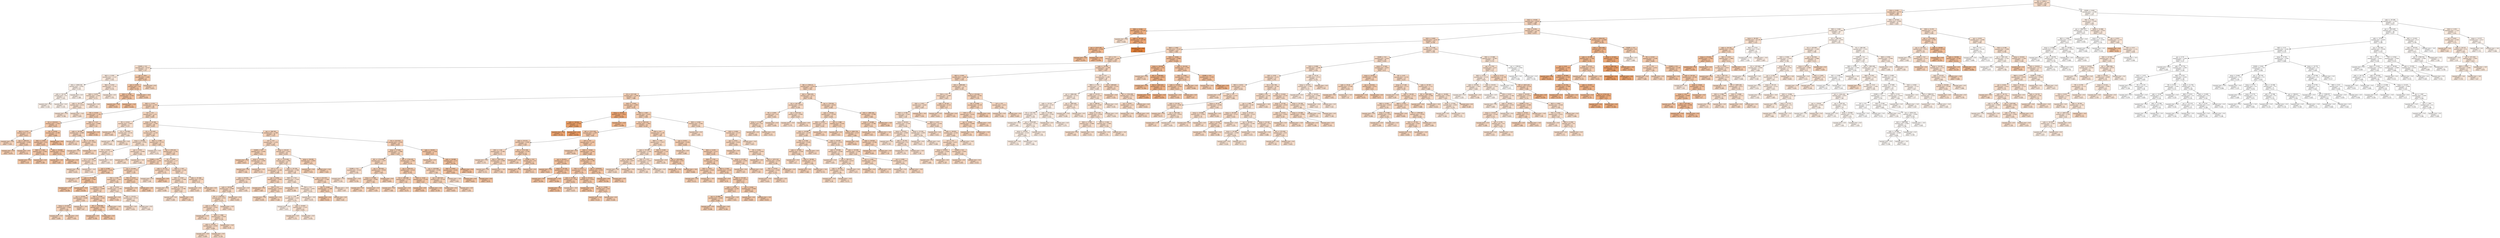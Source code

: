 digraph Tree {
node [shape=box, style="filled", color="black", fontname="helvetica"] ;
edge [fontname="helvetica"] ;
0 [label="DIC <= 1826.2\nsquared_error = 11.325\nsamples = 454\nvalue = 5.508", fillcolor="#f8decb"] ;
1 [label="PO4 <= 0.095\nsquared_error = 8.715\nsamples = 380\nvalue = 6.328", fillcolor="#f7d9c3"] ;
0 -> 1 [labeldistance=2.5, labelangle=45, headlabel="True"] ;
2 [label="SiO2 <= -0.039\nsquared_error = 6.626\nsamples = 299\nvalue = 7.066", fillcolor="#f6d4bc"] ;
1 -> 2 ;
3 [label="NO2 <= 0.261\nsquared_error = 27.276\nsamples = 4\nvalue = 13.214", fillcolor="#eeaf81"] ;
2 -> 3 ;
4 [label="squared_error = 0.0\nsamples = 1\nvalue = 5.028", fillcolor="#f9e1cf"] ;
3 -> 4 ;
5 [label="salin <= 33.718\nsquared_error = 18.794\nsamples = 3\nvalue = 14.578", fillcolor="#eda674"] ;
3 -> 5 ;
6 [label="par <= 2237.145\nsquared_error = 0.204\nsamples = 2\nvalue = 11.524", fillcolor="#f1b991"] ;
5 -> 6 ;
7 [label="squared_error = 0.0\nsamples = 1\nvalue = 11.072", fillcolor="#f1bc95"] ;
6 -> 7 ;
8 [label="squared_error = 0.0\nsamples = 1\nvalue = 11.976", fillcolor="#f0b68d"] ;
6 -> 8 ;
9 [label="squared_error = 0.0\nsamples = 1\nvalue = 20.687", fillcolor="#e58139"] ;
5 -> 9 ;
10 [label="PO4 <= 0.076\nsquared_error = 5.739\nsamples = 295\nvalue = 6.973", fillcolor="#f6d5bd"] ;
2 -> 10 ;
11 [label="SiO2 <= 0.005\nsquared_error = 4.523\nsamples = 275\nvalue = 6.758", fillcolor="#f7d6bf"] ;
10 -> 11 ;
12 [label="NH4 <= 2.082\nsquared_error = 4.216\nsamples = 212\nvalue = 7.092", fillcolor="#f6d4bb"] ;
11 -> 12 ;
13 [label="FeT <= 0.0\nsquared_error = 3.666\nsamples = 203\nvalue = 6.957", fillcolor="#f6d5bd"] ;
12 -> 13 ;
14 [label="CDOM <= 0.0\nsquared_error = 8.523\nsamples = 13\nvalue = 5.35", fillcolor="#f8dfcc"] ;
13 -> 14 ;
15 [label="NO2 <= 0.282\nsquared_error = 1.327\nsamples = 9\nvalue = 3.542", fillcolor="#fbeade"] ;
14 -> 15 ;
16 [label="ALK <= 1944.578\nsquared_error = 0.001\nsamples = 4\nvalue = 2.335", fillcolor="#fcf1e9"] ;
15 -> 16 ;
17 [label="salin <= 34.312\nsquared_error = 0.0\nsamples = 3\nvalue = 2.325", fillcolor="#fcf1e9"] ;
16 -> 17 ;
18 [label="squared_error = 0.0\nsamples = 2\nvalue = 2.318", fillcolor="#fcf1e9"] ;
17 -> 18 ;
19 [label="squared_error = 0.0\nsamples = 1\nvalue = 2.335", fillcolor="#fcf1e9"] ;
17 -> 19 ;
20 [label="squared_error = 0.0\nsamples = 1\nvalue = 2.388", fillcolor="#fcf1e9"] ;
16 -> 20 ;
21 [label="NO2 <= 0.293\nsquared_error = 0.147\nsamples = 5\nvalue = 4.576", fillcolor="#f9e3d4"] ;
15 -> 21 ;
22 [label="NH4 <= 0.679\nsquared_error = 0.041\nsamples = 4\nvalue = 4.713", fillcolor="#f9e3d2"] ;
21 -> 22 ;
23 [label="salin <= 34.173\nsquared_error = 0.014\nsamples = 2\nvalue = 4.837", fillcolor="#f9e2d1"] ;
22 -> 23 ;
24 [label="squared_error = 0.0\nsamples = 1\nvalue = 4.768", fillcolor="#f9e2d2"] ;
23 -> 24 ;
25 [label="squared_error = -0.0\nsamples = 1\nvalue = 5.045", fillcolor="#f9e1cf"] ;
23 -> 25 ;
26 [label="squared_error = 0.0\nsamples = 2\nvalue = 4.463", fillcolor="#f9e4d5"] ;
22 -> 26 ;
27 [label="squared_error = 0.0\nsamples = 1\nvalue = 3.755", fillcolor="#fae8db"] ;
21 -> 27 ;
28 [label="par <= 19.6\nsquared_error = 1.685\nsamples = 4\nvalue = 9.267", fillcolor="#f3c7a7"] ;
14 -> 28 ;
29 [label="par <= 0.023\nsquared_error = 0.6\nsamples = 3\nvalue = 9.754", fillcolor="#f3c4a2"] ;
28 -> 29 ;
30 [label="NO2 <= 0.281\nsquared_error = 0.262\nsamples = 2\nvalue = 10.297", fillcolor="#f2c09d"] ;
29 -> 30 ;
31 [label="squared_error = 0.0\nsamples = 1\nvalue = 9.935", fillcolor="#f3c3a0"] ;
30 -> 31 ;
32 [label="squared_error = -0.0\nsamples = 1\nvalue = 11.021", fillcolor="#f1bc96"] ;
30 -> 32 ;
33 [label="squared_error = -0.0\nsamples = 1\nvalue = 8.939", fillcolor="#f4c9aa"] ;
29 -> 33 ;
34 [label="squared_error = 0.0\nsamples = 1\nvalue = 6.833", fillcolor="#f6d6be"] ;
28 -> 34 ;
35 [label="salin <= 35.459\nsquared_error = 3.199\nsamples = 190\nvalue = 7.055", fillcolor="#f6d4bc"] ;
13 -> 35 ;
36 [label="NO3 <= 4.545\nsquared_error = 2.882\nsamples = 172\nvalue = 7.259", fillcolor="#f6d3ba"] ;
35 -> 36 ;
37 [label="DIC <= 1764.15\nsquared_error = 2.976\nsamples = 152\nvalue = 7.361", fillcolor="#f6d2b9"] ;
36 -> 37 ;
38 [label="O2 <= 217.138\nsquared_error = 3.394\nsamples = 127\nvalue = 7.486", fillcolor="#f6d2b8"] ;
37 -> 38 ;
39 [label="NO3 <= 2.274\nsquared_error = 2.705\nsamples = 82\nvalue = 7.103", fillcolor="#f6d4bb"] ;
38 -> 39 ;
40 [label="PIC <= 0.018\nsquared_error = 1.765\nsamples = 13\nvalue = 8.331", fillcolor="#f5ccb0"] ;
39 -> 40 ;
41 [label="O2 <= 210.013\nsquared_error = 1.032\nsamples = 8\nvalue = 9.015", fillcolor="#f4c8a9"] ;
40 -> 41 ;
42 [label="NO3 <= 2.237\nsquared_error = 0.31\nsamples = 3\nvalue = 8.011", fillcolor="#f5ceb3"] ;
41 -> 42 ;
43 [label="squared_error = 0.0\nsamples = 1\nvalue = 7.229", fillcolor="#f6d3ba"] ;
42 -> 43 ;
44 [label="par <= 189.073\nsquared_error = 0.005\nsamples = 2\nvalue = 8.403", fillcolor="#f4ccaf"] ;
42 -> 44 ;
45 [label="squared_error = 0.0\nsamples = 1\nvalue = 8.474", fillcolor="#f4ccae"] ;
44 -> 45 ;
46 [label="squared_error = 0.0\nsamples = 1\nvalue = 8.332", fillcolor="#f5ccb0"] ;
44 -> 46 ;
47 [label="PIC <= 0.018\nsquared_error = 0.395\nsamples = 5\nvalue = 9.684", fillcolor="#f3c4a3"] ;
41 -> 47 ;
48 [label="DOC <= 2.825\nsquared_error = 0.05\nsamples = 4\nvalue = 9.475", fillcolor="#f3c5a5"] ;
47 -> 48 ;
49 [label="NH4 <= 1.149\nsquared_error = 0.001\nsamples = 2\nvalue = 9.326", fillcolor="#f3c6a6"] ;
48 -> 49 ;
50 [label="squared_error = 0.0\nsamples = 1\nvalue = 9.39", fillcolor="#f3c6a5"] ;
49 -> 50 ;
51 [label="squared_error = 0.0\nsamples = 1\nvalue = 9.309", fillcolor="#f3c6a6"] ;
49 -> 51 ;
52 [label="salin <= 34.838\nsquared_error = 0.032\nsamples = 2\nvalue = 9.723", fillcolor="#f3c4a2"] ;
48 -> 52 ;
53 [label="squared_error = 0.0\nsamples = 1\nvalue = 9.85", fillcolor="#f3c3a1"] ;
52 -> 53 ;
54 [label="squared_error = 0.0\nsamples = 1\nvalue = 9.469", fillcolor="#f3c6a5"] ;
52 -> 54 ;
55 [label="squared_error = 0.0\nsamples = 1\nvalue = 11.358", fillcolor="#f1ba93"] ;
47 -> 55 ;
56 [label="NH4 <= 1.127\nsquared_error = 0.906\nsamples = 5\nvalue = 7.19", fillcolor="#f6d3bb"] ;
40 -> 56 ;
57 [label="salin <= 34.356\nsquared_error = 0.089\nsamples = 4\nvalue = 6.868", fillcolor="#f6d5be"] ;
56 -> 57 ;
58 [label="squared_error = 0.0\nsamples = 2\nvalue = 6.544", fillcolor="#f7d7c1"] ;
57 -> 58 ;
59 [label="par <= 151.361\nsquared_error = 0.042\nsamples = 2\nvalue = 7.063", fillcolor="#f6d4bc"] ;
57 -> 59 ;
60 [label="squared_error = 0.0\nsamples = 1\nvalue = 6.961", fillcolor="#f6d5bd"] ;
59 -> 60 ;
61 [label="squared_error = -0.0\nsamples = 1\nvalue = 7.472", fillcolor="#f6d2b8"] ;
59 -> 61 ;
62 [label="squared_error = 0.0\nsamples = 1\nvalue = 9.762", fillcolor="#f3c4a2"] ;
56 -> 62 ;
63 [label="FeT <= 0.0\nsquared_error = 2.52\nsamples = 69\nvalue = 6.845", fillcolor="#f6d6be"] ;
39 -> 63 ;
64 [label="PIC <= 0.014\nsquared_error = 0.647\nsamples = 3\nvalue = 5.377", fillcolor="#f8decc"] ;
63 -> 64 ;
65 [label="squared_error = 0.0\nsamples = 1\nvalue = 6.865", fillcolor="#f6d5be"] ;
64 -> 65 ;
66 [label="O2 <= 214.893\nsquared_error = 0.116\nsamples = 2\nvalue = 5.004", fillcolor="#f9e1cf"] ;
64 -> 66 ;
67 [label="squared_error = 0.0\nsamples = 1\nvalue = 4.664", fillcolor="#f9e3d3"] ;
66 -> 67 ;
68 [label="squared_error = 0.0\nsamples = 1\nvalue = 5.344", fillcolor="#f8dfcc"] ;
66 -> 68 ;
69 [label="temp <= 24.768\nsquared_error = 2.502\nsamples = 66\nvalue = 6.912", fillcolor="#f6d5bd"] ;
63 -> 69 ;
70 [label="O2 <= 212.997\nsquared_error = 2.354\nsamples = 27\nvalue = 6.487", fillcolor="#f7d8c1"] ;
69 -> 70 ;
71 [label="temp <= 24.696\nsquared_error = 0.401\nsamples = 5\nvalue = 5.339", fillcolor="#f8dfcc"] ;
70 -> 71 ;
72 [label="PIC <= 0.003\nsquared_error = 0.74\nsamples = 3\nvalue = 5.012", fillcolor="#f9e1cf"] ;
71 -> 72 ;
73 [label="O2 <= 211.744\nsquared_error = 0.219\nsamples = 2\nvalue = 5.558", fillcolor="#f8ddca"] ;
72 -> 73 ;
74 [label="squared_error = 0.0\nsamples = 1\nvalue = 6.025", fillcolor="#f7dbc6"] ;
73 -> 74 ;
75 [label="squared_error = -0.0\nsamples = 1\nvalue = 5.09", fillcolor="#f9e0cf"] ;
73 -> 75 ;
76 [label="squared_error = -0.0\nsamples = 1\nvalue = 3.922", fillcolor="#fae7da"] ;
72 -> 76 ;
77 [label="par <= 0.025\nsquared_error = 0.006\nsamples = 2\nvalue = 5.584", fillcolor="#f8ddca"] ;
71 -> 77 ;
78 [label="squared_error = -0.0\nsamples = 1\nvalue = 5.645", fillcolor="#f8ddc9"] ;
77 -> 78 ;
79 [label="squared_error = -0.0\nsamples = 1\nvalue = 5.481", fillcolor="#f8decb"] ;
77 -> 79 ;
80 [label="NO3 <= 2.298\nsquared_error = 2.372\nsamples = 22\nvalue = 7.005", fillcolor="#f6d5bc"] ;
70 -> 80 ;
81 [label="squared_error = 0.0\nsamples = 1\nvalue = 4.253", fillcolor="#fae5d7"] ;
80 -> 81 ;
82 [label="par <= 479.232\nsquared_error = 2.191\nsamples = 21\nvalue = 7.097", fillcolor="#f6d4bb"] ;
80 -> 82 ;
83 [label="CDOM <= 0.0\nsquared_error = 2.261\nsamples = 14\nvalue = 7.533", fillcolor="#f6d1b7"] ;
82 -> 83 ;
84 [label="par <= 0.566\nsquared_error = 3.024\nsamples = 3\nvalue = 8.892", fillcolor="#f4c9aa"] ;
83 -> 84 ;
85 [label="squared_error = 0.0\nsamples = 1\nvalue = 6.435", fillcolor="#f7d8c2"] ;
84 -> 85 ;
86 [label="salin <= 35.242\nsquared_error = 0.007\nsamples = 2\nvalue = 10.121", fillcolor="#f2c29e"] ;
84 -> 86 ;
87 [label="squared_error = 0.0\nsamples = 1\nvalue = 10.206", fillcolor="#f2c19e"] ;
86 -> 87 ;
88 [label="squared_error = -0.0\nsamples = 1\nvalue = 10.036", fillcolor="#f2c29f"] ;
86 -> 88 ;
89 [label="par <= 41.644\nsquared_error = 1.707\nsamples = 11\nvalue = 7.278", fillcolor="#f6d3ba"] ;
83 -> 89 ;
90 [label="POC <= 0.06\nsquared_error = 1.623\nsamples = 9\nvalue = 7.006", fillcolor="#f6d5bc"] ;
89 -> 90 ;
91 [label="CDOM <= 0.0\nsquared_error = 0.694\nsamples = 6\nvalue = 7.42", fillcolor="#f6d2b8"] ;
90 -> 91 ;
92 [label="par <= 14.935\nsquared_error = 0.089\nsamples = 3\nvalue = 7.034", fillcolor="#f6d4bc"] ;
91 -> 92 ;
93 [label="temp <= 23.435\nsquared_error = 0.069\nsamples = 2\nvalue = 7.268", fillcolor="#f6d3ba"] ;
92 -> 93 ;
94 [label="squared_error = 0.0\nsamples = 1\nvalue = 6.895", fillcolor="#f6d5bd"] ;
93 -> 94 ;
95 [label="squared_error = 0.0\nsamples = 1\nvalue = 7.454", fillcolor="#f6d2b8"] ;
93 -> 95 ;
96 [label="squared_error = -0.0\nsamples = 1\nvalue = 6.8", fillcolor="#f6d6be"] ;
92 -> 96 ;
97 [label="POC <= 0.038\nsquared_error = 1.042\nsamples = 3\nvalue = 7.999", fillcolor="#f5ceb3"] ;
91 -> 97 ;
98 [label="DIC <= 1702.846\nsquared_error = 0.065\nsamples = 2\nvalue = 9.004", fillcolor="#f4c8a9"] ;
97 -> 98 ;
99 [label="squared_error = 0.0\nsamples = 1\nvalue = 8.749", fillcolor="#f4caac"] ;
98 -> 99 ;
100 [label="squared_error = 0.0\nsamples = 1\nvalue = 9.259", fillcolor="#f3c7a7"] ;
98 -> 100 ;
101 [label="squared_error = -0.0\nsamples = 1\nvalue = 6.995", fillcolor="#f6d5bc"] ;
97 -> 101 ;
102 [label="par <= 0.035\nsquared_error = 2.246\nsamples = 3\nvalue = 5.627", fillcolor="#f8ddca"] ;
90 -> 102 ;
103 [label="squared_error = 0.0\nsamples = 1\nvalue = 7.558", fillcolor="#f6d1b7"] ;
102 -> 103 ;
104 [label="salin <= 35.072\nsquared_error = 0.574\nsamples = 2\nvalue = 4.662", fillcolor="#f9e3d3"] ;
102 -> 104 ;
105 [label="squared_error = 0.0\nsamples = 1\nvalue = 5.419", fillcolor="#f8decc"] ;
104 -> 105 ;
106 [label="squared_error = 0.0\nsamples = 1\nvalue = 3.904", fillcolor="#fae7da"] ;
104 -> 106 ;
107 [label="POC <= 0.053\nsquared_error = 0.36\nsamples = 2\nvalue = 8.457", fillcolor="#f4ccae"] ;
89 -> 107 ;
108 [label="squared_error = 0.0\nsamples = 1\nvalue = 7.609", fillcolor="#f5d1b6"] ;
107 -> 108 ;
109 [label="squared_error = 0.0\nsamples = 1\nvalue = 8.881", fillcolor="#f4c9aa"] ;
107 -> 109 ;
110 [label="PIC <= 0.002\nsquared_error = 1.17\nsamples = 7\nvalue = 6.342", fillcolor="#f7d9c3"] ;
82 -> 110 ;
111 [label="salin <= 35.152\nsquared_error = 3.076\nsamples = 2\nvalue = 6.721", fillcolor="#f7d6bf"] ;
110 -> 111 ;
112 [label="squared_error = 0.0\nsamples = 1\nvalue = 5.48", fillcolor="#f8decb"] ;
111 -> 112 ;
113 [label="squared_error = 0.0\nsamples = 1\nvalue = 9.201", fillcolor="#f3c7a7"] ;
111 -> 113 ;
114 [label="NH4 <= 1.747\nsquared_error = 0.382\nsamples = 5\nvalue = 6.2", fillcolor="#f7d9c4"] ;
110 -> 114 ;
115 [label="DOC <= 2.047\nsquared_error = 0.448\nsamples = 3\nvalue = 6.014", fillcolor="#f7dbc6"] ;
114 -> 115 ;
116 [label="squared_error = 0.0\nsamples = 1\nvalue = 6.006", fillcolor="#f7dbc6"] ;
115 -> 116 ;
117 [label="temp <= 23.8\nsquared_error = 0.746\nsamples = 2\nvalue = 6.02", fillcolor="#f7dbc6"] ;
115 -> 117 ;
118 [label="squared_error = 0.0\nsamples = 1\nvalue = 5.409", fillcolor="#f8decc"] ;
117 -> 118 ;
119 [label="squared_error = -0.0\nsamples = 1\nvalue = 7.242", fillcolor="#f6d3ba"] ;
117 -> 119 ;
120 [label="salin <= 35.368\nsquared_error = 0.118\nsamples = 2\nvalue = 6.51", fillcolor="#f7d8c1"] ;
114 -> 120 ;
121 [label="squared_error = 0.0\nsamples = 1\nvalue = 6.267", fillcolor="#f7d9c3"] ;
120 -> 121 ;
122 [label="squared_error = 0.0\nsamples = 1\nvalue = 6.996", fillcolor="#f6d5bc"] ;
120 -> 122 ;
123 [label="par <= 346.742\nsquared_error = 2.389\nsamples = 39\nvalue = 7.212", fillcolor="#f6d3ba"] ;
69 -> 123 ;
124 [label="FeT <= 0.0\nsquared_error = 1.934\nsamples = 23\nvalue = 6.691", fillcolor="#f7d6bf"] ;
123 -> 124 ;
125 [label="CDOM <= 0.0\nsquared_error = 0.565\nsamples = 3\nvalue = 7.616", fillcolor="#f5d1b6"] ;
124 -> 125 ;
126 [label="squared_error = 0.0\nsamples = 1\nvalue = 8.417", fillcolor="#f4ccaf"] ;
125 -> 126 ;
127 [label="temp <= 25.479\nsquared_error = 0.092\nsamples = 2\nvalue = 6.974", fillcolor="#f6d5bd"] ;
125 -> 127 ;
128 [label="squared_error = 0.0\nsamples = 1\nvalue = 7.346", fillcolor="#f6d2b9"] ;
127 -> 128 ;
129 [label="squared_error = 0.0\nsamples = 1\nvalue = 6.727", fillcolor="#f7d6bf"] ;
127 -> 129 ;
130 [label="temp <= 28.227\nsquared_error = 2.011\nsamples = 20\nvalue = 6.414", fillcolor="#f7d8c2"] ;
124 -> 130 ;
131 [label="DIC <= 1715.993\nsquared_error = 1.942\nsamples = 18\nvalue = 6.19", fillcolor="#f7dac4"] ;
130 -> 131 ;
132 [label="FeT <= 0.0\nsquared_error = 0.308\nsamples = 10\nvalue = 6.499", fillcolor="#f7d8c1"] ;
131 -> 132 ;
133 [label="salin <= 34.976\nsquared_error = 0.102\nsamples = 7\nvalue = 6.194", fillcolor="#f7d9c4"] ;
132 -> 133 ;
134 [label="salin <= 34.914\nsquared_error = 0.046\nsamples = 6\nvalue = 6.282", fillcolor="#f7d9c3"] ;
133 -> 134 ;
135 [label="DIC <= 1702.615\nsquared_error = 0.03\nsamples = 5\nvalue = 6.155", fillcolor="#f7dac4"] ;
134 -> 135 ;
136 [label="salin <= 33.953\nsquared_error = 0.022\nsamples = 4\nvalue = 6.211", fillcolor="#f7d9c4"] ;
135 -> 136 ;
137 [label="squared_error = 0.0\nsamples = 1\nvalue = 6.367", fillcolor="#f7d8c2"] ;
136 -> 137 ;
138 [label="NH4 <= 1.486\nsquared_error = 0.019\nsamples = 3\nvalue = 6.159", fillcolor="#f7dac4"] ;
136 -> 138 ;
139 [label="salin <= 34.452\nsquared_error = 0.004\nsamples = 2\nvalue = 6.069", fillcolor="#f7dac5"] ;
138 -> 139 ;
140 [label="squared_error = 0.0\nsamples = 1\nvalue = 6.009", fillcolor="#f7dbc6"] ;
139 -> 140 ;
141 [label="squared_error = 0.0\nsamples = 1\nvalue = 6.128", fillcolor="#f7dac5"] ;
139 -> 141 ;
142 [label="squared_error = -0.0\nsamples = 1\nvalue = 6.34", fillcolor="#f7d9c3"] ;
138 -> 142 ;
143 [label="squared_error = -0.0\nsamples = 1\nvalue = 5.933", fillcolor="#f8dbc7"] ;
135 -> 143 ;
144 [label="squared_error = 0.0\nsamples = 1\nvalue = 6.493", fillcolor="#f7d8c1"] ;
134 -> 144 ;
145 [label="squared_error = 0.0\nsamples = 1\nvalue = 5.491", fillcolor="#f8decb"] ;
133 -> 145 ;
146 [label="par <= 0.856\nsquared_error = 0.093\nsamples = 3\nvalue = 7.183", fillcolor="#f6d3bb"] ;
132 -> 146 ;
147 [label="squared_error = 0.0\nsamples = 1\nvalue = 7.687", fillcolor="#f5d0b6"] ;
146 -> 147 ;
148 [label="PO4 <= 0.0\nsquared_error = 0.012\nsamples = 2\nvalue = 7.015", fillcolor="#f6d4bc"] ;
146 -> 148 ;
149 [label="squared_error = 0.0\nsamples = 1\nvalue = 6.939", fillcolor="#f6d5bd"] ;
148 -> 149 ;
150 [label="squared_error = 0.0\nsamples = 1\nvalue = 7.169", fillcolor="#f6d4bb"] ;
148 -> 150 ;
151 [label="salin <= 35.158\nsquared_error = 3.386\nsamples = 8\nvalue = 5.88", fillcolor="#f8dbc7"] ;
131 -> 151 ;
152 [label="NH4 <= 1.714\nsquared_error = 1.419\nsamples = 5\nvalue = 4.883", fillcolor="#f9e2d1"] ;
151 -> 152 ;
153 [label="squared_error = 0.0\nsamples = 1\nvalue = 6.308", fillcolor="#f7d9c3"] ;
152 -> 153 ;
154 [label="PO4 <= 0.0\nsquared_error = 0.851\nsamples = 4\nvalue = 4.314", fillcolor="#fae5d6"] ;
152 -> 154 ;
155 [label="par <= 1.95\nsquared_error = 1.045\nsamples = 3\nvalue = 4.374", fillcolor="#fae5d6"] ;
154 -> 155 ;
156 [label="squared_error = 0.0\nsamples = 1\nvalue = 2.672", fillcolor="#fcefe6"] ;
155 -> 156 ;
157 [label="salin <= 34.997\nsquared_error = 0.107\nsamples = 2\nvalue = 4.941", fillcolor="#f9e1d0"] ;
155 -> 157 ;
158 [label="squared_error = 0.0\nsamples = 1\nvalue = 5.172", fillcolor="#f9e0ce"] ;
157 -> 158 ;
159 [label="squared_error = 0.0\nsamples = 1\nvalue = 4.478", fillcolor="#f9e4d5"] ;
157 -> 159 ;
160 [label="squared_error = -0.0\nsamples = 1\nvalue = 4.074", fillcolor="#fae6d8"] ;
154 -> 160 ;
161 [label="par <= 152.472\nsquared_error = 3.168\nsamples = 3\nvalue = 7.044", fillcolor="#f6d4bc"] ;
151 -> 161 ;
162 [label="POC <= 0.009\nsquared_error = 1.589\nsamples = 2\nvalue = 8.071", fillcolor="#f5ceb2"] ;
161 -> 162 ;
163 [label="squared_error = 0.0\nsamples = 1\nvalue = 9.331", fillcolor="#f3c6a6"] ;
162 -> 163 ;
164 [label="squared_error = 0.0\nsamples = 1\nvalue = 6.81", fillcolor="#f6d6be"] ;
162 -> 164 ;
165 [label="squared_error = -0.0\nsamples = 1\nvalue = 4.99", fillcolor="#f9e1d0"] ;
161 -> 165 ;
166 [label="temp <= 28.393\nsquared_error = 0.003\nsamples = 2\nvalue = 7.872", fillcolor="#f5cfb4"] ;
130 -> 166 ;
167 [label="squared_error = 0.0\nsamples = 1\nvalue = 7.819", fillcolor="#f5d0b4"] ;
166 -> 167 ;
168 [label="squared_error = -0.0\nsamples = 1\nvalue = 7.925", fillcolor="#f5cfb3"] ;
166 -> 168 ;
169 [label="O2 <= 212.014\nsquared_error = 2.018\nsamples = 16\nvalue = 8.023", fillcolor="#f5ceb3"] ;
123 -> 169 ;
170 [label="temp <= 27.692\nsquared_error = 1.406\nsamples = 12\nvalue = 7.637", fillcolor="#f5d1b6"] ;
169 -> 170 ;
171 [label="DIC <= 1712.838\nsquared_error = 1.077\nsamples = 5\nvalue = 6.89", fillcolor="#f6d5bd"] ;
170 -> 171 ;
172 [label="CDOM <= 0.0\nsquared_error = 0.524\nsamples = 2\nvalue = 5.705", fillcolor="#f8dcc9"] ;
171 -> 172 ;
173 [label="squared_error = 0.0\nsamples = 1\nvalue = 5.193", fillcolor="#f9e0ce"] ;
172 -> 173 ;
174 [label="squared_error = -0.0\nsamples = 1\nvalue = 6.729", fillcolor="#f7d6bf"] ;
172 -> 174 ;
175 [label="par <= 787.922\nsquared_error = 0.059\nsamples = 3\nvalue = 7.602", fillcolor="#f5d1b7"] ;
171 -> 175 ;
176 [label="temp <= 27.484\nsquared_error = 0.002\nsamples = 2\nvalue = 7.481", fillcolor="#f6d2b8"] ;
175 -> 176 ;
177 [label="squared_error = 0.0\nsamples = 1\nvalue = 7.524", fillcolor="#f6d1b7"] ;
176 -> 177 ;
178 [label="squared_error = 0.0\nsamples = 1\nvalue = 7.439", fillcolor="#f6d2b8"] ;
176 -> 178 ;
179 [label="squared_error = 0.0\nsamples = 1\nvalue = 8.083", fillcolor="#f5ceb2"] ;
175 -> 179 ;
180 [label="DIC <= 1716.335\nsquared_error = 1.006\nsamples = 7\nvalue = 8.134", fillcolor="#f5ceb1"] ;
170 -> 180 ;
181 [label="par <= 630.273\nsquared_error = 0.419\nsamples = 4\nvalue = 8.742", fillcolor="#f4caac"] ;
180 -> 181 ;
182 [label="O2 <= 208.268\nsquared_error = 0.125\nsamples = 2\nvalue = 7.92", fillcolor="#f5cfb4"] ;
181 -> 182 ;
183 [label="squared_error = 0.0\nsamples = 1\nvalue = 7.566", fillcolor="#f6d1b7"] ;
182 -> 183 ;
184 [label="squared_error = 0.0\nsamples = 1\nvalue = 8.275", fillcolor="#f5cdb0"] ;
182 -> 184 ;
185 [label="SiO2 <= -0.02\nsquared_error = 0.159\nsamples = 2\nvalue = 9.07", fillcolor="#f4c8a8"] ;
181 -> 185 ;
186 [label="squared_error = 0.0\nsamples = 1\nvalue = 9.559", fillcolor="#f3c5a4"] ;
185 -> 186 ;
187 [label="squared_error = 0.0\nsamples = 1\nvalue = 8.744", fillcolor="#f4caac"] ;
185 -> 187 ;
188 [label="par <= 919.068\nsquared_error = 0.589\nsamples = 3\nvalue = 7.284", fillcolor="#f6d3ba"] ;
180 -> 188 ;
189 [label="par <= 683.524\nsquared_error = 0.139\nsamples = 2\nvalue = 7.629", fillcolor="#f5d1b6"] ;
188 -> 189 ;
190 [label="squared_error = 0.0\nsamples = 1\nvalue = 8.003", fillcolor="#f5ceb3"] ;
189 -> 190 ;
191 [label="squared_error = 0.0\nsamples = 1\nvalue = 7.256", fillcolor="#f6d3ba"] ;
189 -> 191 ;
192 [label="squared_error = -0.0\nsamples = 1\nvalue = 5.903", fillcolor="#f8dbc7"] ;
188 -> 192 ;
193 [label="salin <= 34.853\nsquared_error = 1.478\nsamples = 4\nvalue = 9.57", fillcolor="#f3c5a4"] ;
169 -> 193 ;
194 [label="squared_error = 0.0\nsamples = 1\nvalue = 7.226", fillcolor="#f6d3ba"] ;
193 -> 194 ;
195 [label="salin <= 34.949\nsquared_error = 0.13\nsamples = 3\nvalue = 10.156", fillcolor="#f2c19e"] ;
193 -> 195 ;
196 [label="DOC <= 0.947\nsquared_error = 0.041\nsamples = 2\nvalue = 9.826", fillcolor="#f3c3a1"] ;
195 -> 196 ;
197 [label="squared_error = 0.0\nsamples = 1\nvalue = 9.622", fillcolor="#f3c5a3"] ;
196 -> 197 ;
198 [label="squared_error = 0.0\nsamples = 1\nvalue = 10.03", fillcolor="#f2c29f"] ;
196 -> 198 ;
199 [label="squared_error = 0.0\nsamples = 1\nvalue = 10.487", fillcolor="#f2bf9b"] ;
195 -> 199 ;
200 [label="SiO2 <= -0.025\nsquared_error = 3.893\nsamples = 45\nvalue = 8.241", fillcolor="#f5cdb0"] ;
38 -> 200 ;
201 [label="temp <= 24.031\nsquared_error = 3.611\nsamples = 3\nvalue = 14.564", fillcolor="#eda674"] ;
200 -> 201 ;
202 [label="salin <= 34.916\nsquared_error = 0.519\nsamples = 2\nvalue = 15.842", fillcolor="#eb9f67"] ;
201 -> 202 ;
203 [label="squared_error = 0.0\nsamples = 1\nvalue = 15.122", fillcolor="#eca36e"] ;
202 -> 203 ;
204 [label="squared_error = 0.0\nsamples = 1\nvalue = 16.562", fillcolor="#ea9a61"] ;
202 -> 204 ;
205 [label="squared_error = -0.0\nsamples = 1\nvalue = 12.008", fillcolor="#f0b68c"] ;
201 -> 205 ;
206 [label="NH4 <= 1.807\nsquared_error = 2.035\nsamples = 42\nvalue = 7.958", fillcolor="#f5cfb3"] ;
200 -> 206 ;
207 [label="O2 <= 220.519\nsquared_error = 1.963\nsamples = 35\nvalue = 8.197", fillcolor="#f5cdb1"] ;
206 -> 207 ;
208 [label="DIC <= 1717.729\nsquared_error = 1.907\nsamples = 17\nvalue = 8.82", fillcolor="#f4c9ab"] ;
207 -> 208 ;
209 [label="salin <= 35.271\nsquared_error = 0.695\nsamples = 6\nvalue = 7.597", fillcolor="#f5d1b7"] ;
208 -> 209 ;
210 [label="DOC <= 1.04\nsquared_error = 0.382\nsamples = 3\nvalue = 6.771", fillcolor="#f7d6bf"] ;
209 -> 210 ;
211 [label="squared_error = 0.0\nsamples = 1\nvalue = 5.775", fillcolor="#f8dcc8"] ;
210 -> 211 ;
212 [label="ALK <= 1952.307\nsquared_error = 0.068\nsamples = 2\nvalue = 7.103", fillcolor="#f6d4bb"] ;
210 -> 212 ;
213 [label="squared_error = 0.0\nsamples = 1\nvalue = 6.733", fillcolor="#f7d6bf"] ;
212 -> 213 ;
214 [label="squared_error = -0.0\nsamples = 1\nvalue = 7.288", fillcolor="#f6d3ba"] ;
212 -> 214 ;
215 [label="DIC <= 1713.769\nsquared_error = 0.145\nsamples = 3\nvalue = 8.148", fillcolor="#f5ceb1"] ;
209 -> 215 ;
216 [label="squared_error = 0.0\nsamples = 1\nvalue = 7.297", fillcolor="#f6d3b9"] ;
215 -> 216 ;
217 [label="CDOM <= 0.0\nsquared_error = 0.0\nsamples = 2\nvalue = 8.318", fillcolor="#f5cdb0"] ;
215 -> 217 ;
218 [label="squared_error = 0.0\nsamples = 1\nvalue = 8.345", fillcolor="#f5ccaf"] ;
217 -> 218 ;
219 [label="squared_error = 0.0\nsamples = 1\nvalue = 8.311", fillcolor="#f5cdb0"] ;
217 -> 219 ;
220 [label="FeT <= 0.0\nsquared_error = 1.287\nsamples = 11\nvalue = 9.5", fillcolor="#f3c5a4"] ;
208 -> 220 ;
221 [label="squared_error = 0.0\nsamples = 1\nvalue = 8.028", fillcolor="#f5ceb2"] ;
220 -> 221 ;
222 [label="SiO2 <= -0.016\nsquared_error = 1.143\nsamples = 10\nvalue = 9.684", fillcolor="#f3c4a3"] ;
220 -> 222 ;
223 [label="par <= 93.473\nsquared_error = 0.111\nsamples = 3\nvalue = 10.026", fillcolor="#f2c29f"] ;
222 -> 223 ;
224 [label="squared_error = 0.0\nsamples = 1\nvalue = 9.653", fillcolor="#f3c4a3"] ;
223 -> 224 ;
225 [label="temp <= 22.728\nsquared_error = 0.011\nsamples = 2\nvalue = 10.307", fillcolor="#f2c09d"] ;
223 -> 225 ;
226 [label="squared_error = 0.0\nsamples = 1\nvalue = 10.204", fillcolor="#f2c19e"] ;
225 -> 226 ;
227 [label="squared_error = -0.0\nsamples = 1\nvalue = 10.409", fillcolor="#f2c09c"] ;
225 -> 227 ;
228 [label="ALK <= 1982.874\nsquared_error = 1.784\nsamples = 7\nvalue = 9.417", fillcolor="#f3c6a5"] ;
222 -> 228 ;
229 [label="POC <= 0.011\nsquared_error = 2.776\nsamples = 5\nvalue = 9.159", fillcolor="#f4c7a8"] ;
228 -> 229 ;
230 [label="salin <= 35.316\nsquared_error = 5.49\nsamples = 2\nvalue = 8.978", fillcolor="#f4c8a9"] ;
229 -> 230 ;
231 [label="squared_error = 0.0\nsamples = 1\nvalue = 11.321", fillcolor="#f1ba93"] ;
230 -> 231 ;
232 [label="squared_error = -0.0\nsamples = 1\nvalue = 6.635", fillcolor="#f7d7c0"] ;
230 -> 232 ;
233 [label="temp <= 25.071\nsquared_error = 0.931\nsamples = 3\nvalue = 9.279", fillcolor="#f3c7a6"] ;
229 -> 233 ;
234 [label="squared_error = 0.0\nsamples = 1\nvalue = 10.532", fillcolor="#f2bf9a"] ;
233 -> 234 ;
235 [label="par <= -0.009\nsquared_error = 0.22\nsamples = 2\nvalue = 8.653", fillcolor="#f4caac"] ;
233 -> 235 ;
236 [label="squared_error = 0.0\nsamples = 1\nvalue = 9.123", fillcolor="#f4c8a8"] ;
235 -> 236 ;
237 [label="squared_error = 0.0\nsamples = 1\nvalue = 8.184", fillcolor="#f5cdb1"] ;
235 -> 237 ;
238 [label="par <= 3378.952\nsquared_error = 0.357\nsamples = 2\nvalue = 9.739", fillcolor="#f3c4a2"] ;
228 -> 238 ;
239 [label="squared_error = 0.0\nsamples = 1\nvalue = 10.336", fillcolor="#f2c09c"] ;
238 -> 239 ;
240 [label="squared_error = 0.0\nsamples = 1\nvalue = 9.142", fillcolor="#f4c7a8"] ;
238 -> 240 ;
241 [label="PO4 <= 0.0\nsquared_error = 1.28\nsamples = 18\nvalue = 7.595", fillcolor="#f5d1b7"] ;
207 -> 241 ;
242 [label="NH4 <= 1.705\nsquared_error = 1.677\nsamples = 7\nvalue = 6.463", fillcolor="#f7d8c1"] ;
241 -> 242 ;
243 [label="salin <= 35.195\nsquared_error = 0.302\nsamples = 4\nvalue = 5.687", fillcolor="#f8ddc9"] ;
242 -> 243 ;
244 [label="par <= 961.431\nsquared_error = 0.077\nsamples = 2\nvalue = 6.306", fillcolor="#f7d9c3"] ;
243 -> 244 ;
245 [label="squared_error = 0.0\nsamples = 1\nvalue = 6.029", fillcolor="#f7dbc6"] ;
244 -> 245 ;
246 [label="squared_error = 0.0\nsamples = 1\nvalue = 6.584", fillcolor="#f7d7c0"] ;
244 -> 246 ;
247 [label="DOC <= 1.373\nsquared_error = 0.027\nsamples = 2\nvalue = 5.274", fillcolor="#f8dfcd"] ;
243 -> 247 ;
248 [label="squared_error = 0.0\nsamples = 1\nvalue = 5.389", fillcolor="#f8decc"] ;
247 -> 248 ;
249 [label="squared_error = 0.0\nsamples = 1\nvalue = 5.044", fillcolor="#f9e1cf"] ;
247 -> 249 ;
250 [label="NO2 <= 0.445\nsquared_error = 1.29\nsamples = 3\nvalue = 7.757", fillcolor="#f5d0b5"] ;
242 -> 250 ;
251 [label="squared_error = 0.0\nsamples = 1\nvalue = 6.159", fillcolor="#f7dac4"] ;
250 -> 251 ;
252 [label="par <= 1023.609\nsquared_error = 0.02\nsamples = 2\nvalue = 8.556", fillcolor="#f4cbad"] ;
250 -> 252 ;
253 [label="squared_error = 0.0\nsamples = 1\nvalue = 8.414", fillcolor="#f4ccaf"] ;
252 -> 253 ;
254 [label="squared_error = -0.0\nsamples = 1\nvalue = 8.698", fillcolor="#f4caac"] ;
252 -> 254 ;
255 [label="par <= 0.023\nsquared_error = 0.456\nsamples = 11\nvalue = 8.026", fillcolor="#f5ceb2"] ;
241 -> 255 ;
256 [label="squared_error = 0.0\nsamples = 1\nvalue = 6.881", fillcolor="#f6d5bd"] ;
255 -> 256 ;
257 [label="NO3 <= 4.479\nsquared_error = 0.277\nsamples = 10\nvalue = 8.216", fillcolor="#f5cdb1"] ;
255 -> 257 ;
258 [label="NH4 <= 1.741\nsquared_error = 0.159\nsamples = 8\nvalue = 8.386", fillcolor="#f4ccaf"] ;
257 -> 258 ;
259 [label="DOC <= 3.611\nsquared_error = 0.005\nsamples = 2\nvalue = 8.076", fillcolor="#f5ceb2"] ;
258 -> 259 ;
260 [label="squared_error = 0.0\nsamples = 1\nvalue = 8.112", fillcolor="#f5ceb2"] ;
259 -> 260 ;
261 [label="squared_error = -0.0\nsamples = 1\nvalue = 7.931", fillcolor="#f5cfb3"] ;
259 -> 261 ;
262 [label="NO3 <= 2.245\nsquared_error = 0.164\nsamples = 6\nvalue = 8.542", fillcolor="#f4cbae"] ;
258 -> 262 ;
263 [label="squared_error = 0.0\nsamples = 1\nvalue = 8.74", fillcolor="#f4caac"] ;
262 -> 263 ;
264 [label="salin <= 33.118\nsquared_error = 0.177\nsamples = 5\nvalue = 8.52", fillcolor="#f4cbae"] ;
262 -> 264 ;
265 [label="salin <= 33.074\nsquared_error = 0.101\nsamples = 3\nvalue = 8.21", fillcolor="#f5cdb1"] ;
264 -> 265 ;
266 [label="par <= 21.899\nsquared_error = 0.009\nsamples = 2\nvalue = 8.462", fillcolor="#f4ccae"] ;
265 -> 266 ;
267 [label="squared_error = 0.0\nsamples = 1\nvalue = 8.598", fillcolor="#f4cbad"] ;
266 -> 267 ;
268 [label="squared_error = 0.0\nsamples = 1\nvalue = 8.394", fillcolor="#f4ccaf"] ;
266 -> 268 ;
269 [label="squared_error = -0.0\nsamples = 1\nvalue = 7.831", fillcolor="#f5d0b4"] ;
265 -> 269 ;
270 [label="par <= 0.026\nsquared_error = 0.002\nsamples = 2\nvalue = 8.907", fillcolor="#f4c9aa"] ;
264 -> 270 ;
271 [label="squared_error = 0.0\nsamples = 1\nvalue = 8.829", fillcolor="#f4c9ab"] ;
270 -> 271 ;
272 [label="squared_error = -0.0\nsamples = 1\nvalue = 8.933", fillcolor="#f4c9aa"] ;
270 -> 272 ;
273 [label="temp <= 23.195\nsquared_error = 0.002\nsamples = 2\nvalue = 7.367", fillcolor="#f6d2b9"] ;
257 -> 273 ;
274 [label="squared_error = 0.0\nsamples = 1\nvalue = 7.307", fillcolor="#f6d3b9"] ;
273 -> 274 ;
275 [label="squared_error = 0.0\nsamples = 1\nvalue = 7.397", fillcolor="#f6d2b9"] ;
273 -> 275 ;
276 [label="NO2 <= 0.492\nsquared_error = 0.261\nsamples = 7\nvalue = 6.595", fillcolor="#f7d7c0"] ;
206 -> 276 ;
277 [label="squared_error = 0.0\nsamples = 1\nvalue = 5.895", fillcolor="#f8dbc7"] ;
276 -> 277 ;
278 [label="SiO2 <= 0.004\nsquared_error = 0.173\nsamples = 6\nvalue = 6.77", fillcolor="#f7d6bf"] ;
276 -> 278 ;
279 [label="par <= 0.021\nsquared_error = 0.055\nsamples = 5\nvalue = 6.904", fillcolor="#f6d5bd"] ;
278 -> 279 ;
280 [label="squared_error = 0.0\nsamples = 1\nvalue = 7.356", fillcolor="#f6d2b9"] ;
279 -> 280 ;
281 [label="PIC <= 0.001\nsquared_error = 0.025\nsamples = 4\nvalue = 6.828", fillcolor="#f6d6be"] ;
279 -> 281 ;
282 [label="squared_error = 0.0\nsamples = 1\nvalue = 7.05", fillcolor="#f6d4bc"] ;
281 -> 282 ;
283 [label="ALK <= 1973.747\nsquared_error = 0.018\nsamples = 3\nvalue = 6.784", fillcolor="#f7d6be"] ;
281 -> 283 ;
284 [label="POC <= 0.039\nsquared_error = 0.004\nsamples = 2\nvalue = 6.722", fillcolor="#f7d6bf"] ;
283 -> 284 ;
285 [label="squared_error = 0.0\nsamples = 1\nvalue = 6.619", fillcolor="#f7d7c0"] ;
284 -> 285 ;
286 [label="squared_error = 0.0\nsamples = 1\nvalue = 6.757", fillcolor="#f7d6bf"] ;
284 -> 286 ;
287 [label="squared_error = 0.0\nsamples = 1\nvalue = 7.03", fillcolor="#f6d4bc"] ;
283 -> 287 ;
288 [label="squared_error = -0.0\nsamples = 1\nvalue = 5.837", fillcolor="#f8dcc7"] ;
278 -> 288 ;
289 [label="ALK <= 1961.076\nsquared_error = 0.573\nsamples = 25\nvalue = 6.768", fillcolor="#f7d6bf"] ;
37 -> 289 ;
290 [label="O2 <= 241.583\nsquared_error = 0.079\nsamples = 5\nvalue = 6.244", fillcolor="#f7d9c4"] ;
289 -> 290 ;
291 [label="PIC <= 0.095\nsquared_error = 0.0\nsamples = 3\nvalue = 6.461", fillcolor="#f7d8c2"] ;
290 -> 291 ;
292 [label="temp <= 17.367\nsquared_error = 0.0\nsamples = 2\nvalue = 6.469", fillcolor="#f7d8c1"] ;
291 -> 292 ;
293 [label="squared_error = 0.0\nsamples = 1\nvalue = 6.466", fillcolor="#f7d8c1"] ;
292 -> 293 ;
294 [label="squared_error = 0.0\nsamples = 1\nvalue = 6.471", fillcolor="#f7d8c1"] ;
292 -> 294 ;
295 [label="squared_error = 0.0\nsamples = 1\nvalue = 6.444", fillcolor="#f7d8c2"] ;
291 -> 295 ;
296 [label="par <= 919.524\nsquared_error = 0.064\nsamples = 2\nvalue = 6.027", fillcolor="#f7dbc6"] ;
290 -> 296 ;
297 [label="squared_error = -0.0\nsamples = 1\nvalue = 5.775", fillcolor="#f8dcc8"] ;
296 -> 297 ;
298 [label="squared_error = 0.0\nsamples = 1\nvalue = 6.279", fillcolor="#f7d9c3"] ;
296 -> 298 ;
299 [label="par <= 779.526\nsquared_error = 0.616\nsamples = 20\nvalue = 6.965", fillcolor="#f6d5bd"] ;
289 -> 299 ;
300 [label="salin <= 34.601\nsquared_error = 0.529\nsamples = 17\nvalue = 6.836", fillcolor="#f6d6be"] ;
299 -> 300 ;
301 [label="NO2 <= 0.419\nsquared_error = 0.313\nsamples = 13\nvalue = 6.542", fillcolor="#f7d7c1"] ;
300 -> 301 ;
302 [label="salin <= 34.589\nsquared_error = 0.279\nsamples = 12\nvalue = 6.494", fillcolor="#f7d8c1"] ;
301 -> 302 ;
303 [label="POC <= 0.196\nsquared_error = 0.185\nsamples = 4\nvalue = 6.895", fillcolor="#f6d5bd"] ;
302 -> 303 ;
304 [label="salin <= 34.565\nsquared_error = 0.192\nsamples = 3\nvalue = 6.966", fillcolor="#f6d5bd"] ;
303 -> 304 ;
305 [label="squared_error = 0.0\nsamples = 1\nvalue = 6.4", fillcolor="#f7d8c2"] ;
304 -> 305 ;
306 [label="salin <= 34.585\nsquared_error = 0.14\nsamples = 2\nvalue = 7.108", fillcolor="#f6d4bb"] ;
304 -> 306 ;
307 [label="squared_error = 0.0\nsamples = 1\nvalue = 7.482", fillcolor="#f6d2b8"] ;
306 -> 307 ;
308 [label="squared_error = -0.0\nsamples = 1\nvalue = 6.733", fillcolor="#f7d6bf"] ;
306 -> 308 ;
309 [label="squared_error = 0.0\nsamples = 1\nvalue = 6.54", fillcolor="#f7d7c1"] ;
303 -> 309 ;
310 [label="salin <= 34.595\nsquared_error = 0.221\nsamples = 8\nvalue = 6.322", fillcolor="#f7d9c3"] ;
302 -> 310 ;
311 [label="salin <= 34.589\nsquared_error = 0.038\nsamples = 4\nvalue = 6.083", fillcolor="#f7dac5"] ;
310 -> 311 ;
312 [label="squared_error = 0.0\nsamples = 1\nvalue = 5.655", fillcolor="#f8ddc9"] ;
311 -> 312 ;
313 [label="par <= 383.377\nsquared_error = 0.014\nsamples = 3\nvalue = 6.144", fillcolor="#f7dac5"] ;
311 -> 313 ;
314 [label="salin <= 34.592\nsquared_error = 0.002\nsamples = 2\nvalue = 6.189", fillcolor="#f7dac4"] ;
313 -> 314 ;
315 [label="squared_error = 0.0\nsamples = 1\nvalue = 6.28", fillcolor="#f7d9c3"] ;
314 -> 315 ;
316 [label="squared_error = -0.0\nsamples = 1\nvalue = 6.171", fillcolor="#f7dac4"] ;
314 -> 316 ;
317 [label="squared_error = 0.0\nsamples = 1\nvalue = 5.871", fillcolor="#f8dbc7"] ;
313 -> 317 ;
318 [label="salin <= 34.599\nsquared_error = 0.286\nsamples = 4\nvalue = 6.64", fillcolor="#f7d7c0"] ;
310 -> 318 ;
319 [label="par <= 1.599\nsquared_error = 0.051\nsamples = 2\nvalue = 6.921", fillcolor="#f6d5bd"] ;
318 -> 319 ;
320 [label="squared_error = 0.0\nsamples = 1\nvalue = 7.314", fillcolor="#f6d3b9"] ;
319 -> 320 ;
321 [label="squared_error = 0.0\nsamples = 1\nvalue = 6.79", fillcolor="#f7d6be"] ;
319 -> 321 ;
322 [label="par <= 0.995\nsquared_error = 0.283\nsamples = 2\nvalue = 6.079", fillcolor="#f7dac5"] ;
318 -> 322 ;
323 [label="squared_error = 0.0\nsamples = 1\nvalue = 5.547", fillcolor="#f8ddca"] ;
322 -> 323 ;
324 [label="squared_error = -0.0\nsamples = 1\nvalue = 6.611", fillcolor="#f7d7c0"] ;
322 -> 324 ;
325 [label="squared_error = -0.0\nsamples = 1\nvalue = 7.514", fillcolor="#f6d1b7"] ;
301 -> 325 ;
326 [label="par <= 1.588\nsquared_error = 0.142\nsamples = 4\nvalue = 7.717", fillcolor="#f5d0b5"] ;
300 -> 326 ;
327 [label="squared_error = 0.0\nsamples = 1\nvalue = 7.412", fillcolor="#f6d2b8"] ;
326 -> 327 ;
328 [label="ALK <= 2001.716\nsquared_error = 0.127\nsamples = 3\nvalue = 7.946", fillcolor="#f5cfb3"] ;
326 -> 328 ;
329 [label="squared_error = 0.0\nsamples = 1\nvalue = 8.034", fillcolor="#f5ceb2"] ;
328 -> 329 ;
330 [label="salin <= 34.916\nsquared_error = 0.166\nsamples = 2\nvalue = 7.917", fillcolor="#f5cfb4"] ;
328 -> 330 ;
331 [label="squared_error = 0.0\nsamples = 1\nvalue = 8.205", fillcolor="#f5cdb1"] ;
330 -> 331 ;
332 [label="squared_error = 0.0\nsamples = 1\nvalue = 7.34", fillcolor="#f6d3b9"] ;
330 -> 332 ;
333 [label="ALK <= 1982.202\nsquared_error = 0.288\nsamples = 3\nvalue = 7.869", fillcolor="#f5cfb4"] ;
299 -> 333 ;
334 [label="temp <= 16.866\nsquared_error = 0.166\nsamples = 2\nvalue = 7.635", fillcolor="#f5d1b6"] ;
333 -> 334 ;
335 [label="squared_error = 0.0\nsamples = 1\nvalue = 7.923", fillcolor="#f5cfb3"] ;
334 -> 335 ;
336 [label="squared_error = -0.0\nsamples = 1\nvalue = 7.06", fillcolor="#f6d4bc"] ;
334 -> 336 ;
337 [label="squared_error = -0.0\nsamples = 1\nvalue = 8.569", fillcolor="#f4cbad"] ;
333 -> 337 ;
338 [label="ALK <= 1989.804\nsquared_error = 1.112\nsamples = 20\nvalue = 6.343", fillcolor="#f7d9c3"] ;
36 -> 338 ;
339 [label="PO4 <= 0.0\nsquared_error = 0.804\nsamples = 14\nvalue = 5.823", fillcolor="#f8dcc8"] ;
338 -> 339 ;
340 [label="DOC <= 2.457\nsquared_error = 0.662\nsamples = 12\nvalue = 5.607", fillcolor="#f8ddca"] ;
339 -> 340 ;
341 [label="NO3 <= 4.789\nsquared_error = 0.502\nsamples = 11\nvalue = 5.49", fillcolor="#f8decb"] ;
340 -> 341 ;
342 [label="temp <= 20.652\nsquared_error = 0.156\nsamples = 5\nvalue = 4.936", fillcolor="#f9e1d0"] ;
341 -> 342 ;
343 [label="temp <= 19.412\nsquared_error = 0.064\nsamples = 3\nvalue = 5.234", fillcolor="#f8dfcd"] ;
342 -> 343 ;
344 [label="squared_error = 0.0\nsamples = 1\nvalue = 4.797", fillcolor="#f9e2d1"] ;
343 -> 344 ;
345 [label="salin <= 35.203\nsquared_error = 0.0\nsamples = 2\nvalue = 5.379", fillcolor="#f8decc"] ;
343 -> 345 ;
346 [label="squared_error = 0.0\nsamples = 1\nvalue = 5.379", fillcolor="#f8decc"] ;
345 -> 346 ;
347 [label="squared_error = -0.0\nsamples = 1\nvalue = 5.38", fillcolor="#f8decc"] ;
345 -> 347 ;
348 [label="temp <= 23.341\nsquared_error = 0.003\nsamples = 2\nvalue = 4.538", fillcolor="#f9e4d4"] ;
342 -> 348 ;
349 [label="squared_error = 0.0\nsamples = 1\nvalue = 4.617", fillcolor="#f9e3d3"] ;
348 -> 349 ;
350 [label="squared_error = 0.0\nsamples = 1\nvalue = 4.499", fillcolor="#f9e4d4"] ;
348 -> 350 ;
351 [label="NH4 <= 1.671\nsquared_error = 0.234\nsamples = 6\nvalue = 6.043", fillcolor="#f7dac6"] ;
341 -> 351 ;
352 [label="squared_error = 0.0\nsamples = 1\nvalue = 5.811", fillcolor="#f8dcc8"] ;
351 -> 352 ;
353 [label="salin <= 34.819\nsquared_error = 0.262\nsamples = 5\nvalue = 6.082", fillcolor="#f7dac5"] ;
351 -> 353 ;
354 [label="FeT <= 0.0\nsquared_error = 0.057\nsamples = 4\nvalue = 6.289", fillcolor="#f7d9c3"] ;
353 -> 354 ;
355 [label="temp <= 19.874\nsquared_error = 0.026\nsamples = 2\nvalue = 6.026", fillcolor="#f7dbc6"] ;
354 -> 355 ;
356 [label="squared_error = 0.0\nsamples = 1\nvalue = 5.866", fillcolor="#f8dcc7"] ;
355 -> 356 ;
357 [label="squared_error = 0.0\nsamples = 1\nvalue = 6.187", fillcolor="#f7dac4"] ;
355 -> 357 ;
358 [label="CDOM <= 0.0\nsquared_error = 0.001\nsamples = 2\nvalue = 6.465", fillcolor="#f7d8c1"] ;
354 -> 358 ;
359 [label="squared_error = 0.0\nsamples = 1\nvalue = 6.491", fillcolor="#f7d8c1"] ;
358 -> 359 ;
360 [label="squared_error = 0.0\nsamples = 1\nvalue = 6.412", fillcolor="#f7d8c2"] ;
358 -> 360 ;
361 [label="squared_error = -0.0\nsamples = 1\nvalue = 5.047", fillcolor="#f9e1cf"] ;
353 -> 361 ;
362 [label="squared_error = -0.0\nsamples = 1\nvalue = 7.254", fillcolor="#f6d3ba"] ;
340 -> 362 ;
363 [label="salin <= 35.307\nsquared_error = 0.121\nsamples = 2\nvalue = 6.9", fillcolor="#f6d5bd"] ;
339 -> 363 ;
364 [label="squared_error = 0.0\nsamples = 1\nvalue = 6.653", fillcolor="#f7d7c0"] ;
363 -> 364 ;
365 [label="squared_error = 0.0\nsamples = 1\nvalue = 7.393", fillcolor="#f6d2b9"] ;
363 -> 365 ;
366 [label="O2 <= 233.061\nsquared_error = 0.301\nsamples = 6\nvalue = 7.279", fillcolor="#f6d3ba"] ;
338 -> 366 ;
367 [label="PIC <= 0.008\nsquared_error = 0.129\nsamples = 4\nvalue = 7.501", fillcolor="#f6d2b8"] ;
366 -> 367 ;
368 [label="PO4 <= 0.0\nsquared_error = 0.016\nsamples = 3\nvalue = 7.373", fillcolor="#f6d2b9"] ;
367 -> 368 ;
369 [label="par <= -0.004\nsquared_error = 0.009\nsamples = 2\nvalue = 7.435", fillcolor="#f6d2b8"] ;
368 -> 369 ;
370 [label="squared_error = 0.0\nsamples = 1\nvalue = 7.316", fillcolor="#f6d3b9"] ;
369 -> 370 ;
371 [label="squared_error = -0.0\nsamples = 1\nvalue = 7.515", fillcolor="#f6d1b7"] ;
369 -> 371 ;
372 [label="squared_error = -0.0\nsamples = 1\nvalue = 7.218", fillcolor="#f6d3ba"] ;
368 -> 372 ;
373 [label="squared_error = 0.0\nsamples = 1\nvalue = 8.395", fillcolor="#f4ccaf"] ;
367 -> 373 ;
374 [label="FeT <= 0.0\nsquared_error = 0.011\nsamples = 2\nvalue = 6.393", fillcolor="#f7d8c2"] ;
366 -> 374 ;
375 [label="squared_error = 0.0\nsamples = 1\nvalue = 6.289", fillcolor="#f7d9c3"] ;
374 -> 375 ;
376 [label="squared_error = 0.0\nsamples = 1\nvalue = 6.497", fillcolor="#f7d8c1"] ;
374 -> 376 ;
377 [label="FeT <= 0.0\nsquared_error = 1.995\nsamples = 18\nvalue = 5.09", fillcolor="#f9e0cf"] ;
35 -> 377 ;
378 [label="NH4 <= 1.725\nsquared_error = 1.02\nsamples = 14\nvalue = 4.409", fillcolor="#fae4d5"] ;
377 -> 378 ;
379 [label="par <= 1806.284\nsquared_error = 0.373\nsamples = 8\nvalue = 3.493", fillcolor="#fbeade"] ;
378 -> 379 ;
380 [label="salin <= 35.531\nsquared_error = 0.197\nsamples = 6\nvalue = 3.263", fillcolor="#fbebe0"] ;
379 -> 380 ;
381 [label="O2 <= 221.595\nsquared_error = 0.1\nsamples = 4\nvalue = 3.109", fillcolor="#fbece2"] ;
380 -> 381 ;
382 [label="squared_error = 0.0\nsamples = 1\nvalue = 2.962", fillcolor="#fbede3"] ;
381 -> 382 ;
383 [label="par <= 1192.805\nsquared_error = 0.115\nsamples = 3\nvalue = 3.138", fillcolor="#fbece1"] ;
381 -> 383 ;
384 [label="temp <= 19.654\nsquared_error = 0.141\nsamples = 2\nvalue = 2.842", fillcolor="#fbeee4"] ;
383 -> 384 ;
385 [label="squared_error = 0.0\nsamples = 1\nvalue = 3.218", fillcolor="#fbece1"] ;
384 -> 385 ;
386 [label="squared_error = -0.0\nsamples = 1\nvalue = 2.466", fillcolor="#fcf0e8"] ;
384 -> 386 ;
387 [label="squared_error = 0.0\nsamples = 1\nvalue = 3.336", fillcolor="#fbebdf"] ;
383 -> 387 ;
388 [label="salin <= 35.549\nsquared_error = 0.202\nsamples = 2\nvalue = 3.724", fillcolor="#fae9dc"] ;
380 -> 388 ;
389 [label="squared_error = 0.0\nsamples = 1\nvalue = 4.173", fillcolor="#fae6d7"] ;
388 -> 389 ;
390 [label="squared_error = 0.0\nsamples = 1\nvalue = 3.275", fillcolor="#fbebe0"] ;
388 -> 390 ;
391 [label="par <= 1865.045\nsquared_error = 0.017\nsamples = 2\nvalue = 4.415", fillcolor="#fae4d5"] ;
379 -> 391 ;
392 [label="squared_error = 0.0\nsamples = 1\nvalue = 4.285", fillcolor="#fae5d6"] ;
391 -> 392 ;
393 [label="squared_error = 0.0\nsamples = 1\nvalue = 4.545", fillcolor="#f9e4d4"] ;
391 -> 393 ;
394 [label="salin <= 35.571\nsquared_error = 0.152\nsamples = 6\nvalue = 5.242", fillcolor="#f8dfcd"] ;
378 -> 394 ;
395 [label="par <= 484.95\nsquared_error = 0.067\nsamples = 5\nvalue = 5.337", fillcolor="#f8dfcc"] ;
394 -> 395 ;
396 [label="temp <= 21.178\nsquared_error = 0.018\nsamples = 4\nvalue = 5.413", fillcolor="#f8decc"] ;
395 -> 396 ;
397 [label="NO3 <= 3.138\nsquared_error = 0.006\nsamples = 2\nvalue = 5.571", fillcolor="#f8ddca"] ;
396 -> 397 ;
398 [label="squared_error = 0.0\nsamples = 1\nvalue = 5.682", fillcolor="#f8ddc9"] ;
397 -> 398 ;
399 [label="squared_error = 0.0\nsamples = 1\nvalue = 5.515", fillcolor="#f8decb"] ;
397 -> 399 ;
400 [label="NO3 <= 3.108\nsquared_error = 0.005\nsamples = 2\nvalue = 5.334", fillcolor="#f8dfcc"] ;
396 -> 400 ;
401 [label="squared_error = 0.0\nsamples = 1\nvalue = 5.179", fillcolor="#f9e0ce"] ;
400 -> 401 ;
402 [label="squared_error = -0.0\nsamples = 1\nvalue = 5.365", fillcolor="#f8dfcc"] ;
400 -> 402 ;
403 [label="squared_error = 0.0\nsamples = 1\nvalue = 4.658", fillcolor="#f9e3d3"] ;
395 -> 403 ;
404 [label="squared_error = 0.0\nsamples = 1\nvalue = 4.291", fillcolor="#fae5d6"] ;
394 -> 404 ;
405 [label="O2 <= 209.829\nsquared_error = 0.143\nsamples = 4\nvalue = 6.877", fillcolor="#f6d5be"] ;
377 -> 405 ;
406 [label="squared_error = 0.0\nsamples = 1\nvalue = 7.216", fillcolor="#f6d3ba"] ;
405 -> 406 ;
407 [label="DIC <= 1743.299\nsquared_error = 0.057\nsamples = 3\nvalue = 6.538", fillcolor="#f7d7c1"] ;
405 -> 407 ;
408 [label="par <= 8.457\nsquared_error = 0.01\nsamples = 2\nvalue = 6.411", fillcolor="#f7d8c2"] ;
407 -> 408 ;
409 [label="squared_error = 0.0\nsamples = 1\nvalue = 6.338", fillcolor="#f7d9c3"] ;
408 -> 409 ;
410 [label="squared_error = 0.0\nsamples = 1\nvalue = 6.555", fillcolor="#f7d7c1"] ;
408 -> 410 ;
411 [label="squared_error = 0.0\nsamples = 1\nvalue = 6.921", fillcolor="#f6d5bd"] ;
407 -> 411 ;
412 [label="SiO2 <= -0.001\nsquared_error = 4.969\nsamples = 9\nvalue = 10.805", fillcolor="#f1bd98"] ;
12 -> 412 ;
413 [label="temp <= 19.616\nsquared_error = 5.01\nsamples = 4\nvalue = 11.95", fillcolor="#f0b68d"] ;
412 -> 413 ;
414 [label="squared_error = 0.0\nsamples = 1\nvalue = 7.226", fillcolor="#f6d3ba"] ;
413 -> 414 ;
415 [label="DIC <= 1726.083\nsquared_error = 0.657\nsamples = 3\nvalue = 12.895", fillcolor="#efb184"] ;
413 -> 415 ;
416 [label="squared_error = 0.0\nsamples = 1\nvalue = 11.392", fillcolor="#f1ba92"] ;
415 -> 416 ;
417 [label="ALK <= 1955.323\nsquared_error = 0.116\nsamples = 2\nvalue = 13.27", fillcolor="#eeae80"] ;
415 -> 417 ;
418 [label="squared_error = 0.0\nsamples = 1\nvalue = 13.859", fillcolor="#eeab7b"] ;
417 -> 418 ;
419 [label="squared_error = 0.0\nsamples = 1\nvalue = 13.074", fillcolor="#efaf82"] ;
417 -> 419 ;
420 [label="salin <= 34.154\nsquared_error = 2.305\nsamples = 5\nvalue = 9.659", fillcolor="#f3c4a3"] ;
412 -> 420 ;
421 [label="DOC <= 3.861\nsquared_error = 0.067\nsamples = 3\nvalue = 9.161", fillcolor="#f4c7a8"] ;
420 -> 421 ;
422 [label="salin <= 33.878\nsquared_error = 0.003\nsamples = 2\nvalue = 9.417", fillcolor="#f3c6a5"] ;
421 -> 422 ;
423 [label="squared_error = 0.0\nsamples = 1\nvalue = 9.365", fillcolor="#f3c6a6"] ;
422 -> 423 ;
424 [label="squared_error = 0.0\nsamples = 1\nvalue = 9.47", fillcolor="#f3c5a5"] ;
422 -> 424 ;
425 [label="squared_error = 0.0\nsamples = 1\nvalue = 8.906", fillcolor="#f4c9aa"] ;
421 -> 425 ;
426 [label="CDOM <= 0.0\nsquared_error = 5.293\nsamples = 2\nvalue = 10.655", fillcolor="#f2be99"] ;
420 -> 426 ;
427 [label="squared_error = 0.0\nsamples = 1\nvalue = 8.355", fillcolor="#f5ccaf"] ;
426 -> 427 ;
428 [label="squared_error = 0.0\nsamples = 1\nvalue = 12.956", fillcolor="#efb083"] ;
426 -> 428 ;
429 [label="POC <= 0.208\nsquared_error = 3.851\nsamples = 63\nvalue = 5.596", fillcolor="#f8ddca"] ;
11 -> 429 ;
430 [label="CDOM <= 0.0\nsquared_error = 0.919\nsamples = 44\nvalue = 5.916", fillcolor="#f8dbc7"] ;
429 -> 430 ;
431 [label="SiO2 <= 0.008\nsquared_error = 0.584\nsamples = 27\nvalue = 5.559", fillcolor="#f8ddca"] ;
430 -> 431 ;
432 [label="DOC <= 6.92\nsquared_error = 0.371\nsamples = 23\nvalue = 5.741", fillcolor="#f8dcc8"] ;
431 -> 432 ;
433 [label="NO3 <= 4.633\nsquared_error = 0.31\nsamples = 7\nvalue = 6.044", fillcolor="#f7dac6"] ;
432 -> 433 ;
434 [label="squared_error = 0.0\nsamples = 1\nvalue = 6.628", fillcolor="#f7d7c0"] ;
433 -> 434 ;
435 [label="PO4 <= 0.0\nsquared_error = 0.303\nsamples = 6\nvalue = 5.986", fillcolor="#f8dbc6"] ;
433 -> 435 ;
436 [label="salin <= 35.145\nsquared_error = 0.682\nsamples = 3\nvalue = 6.053", fillcolor="#f7dac5"] ;
435 -> 436 ;
437 [label="squared_error = 0.0\nsamples = 1\nvalue = 6.577", fillcolor="#f7d7c0"] ;
436 -> 437 ;
438 [label="par <= 903.269\nsquared_error = 0.814\nsamples = 2\nvalue = 5.528", fillcolor="#f8deca"] ;
436 -> 438 ;
439 [label="squared_error = 0.0\nsamples = 1\nvalue = 6.43", fillcolor="#f7d8c2"] ;
438 -> 439 ;
440 [label="squared_error = -0.0\nsamples = 1\nvalue = 4.626", fillcolor="#f9e3d3"] ;
438 -> 440 ;
441 [label="temp <= 20.14\nsquared_error = 0.046\nsamples = 3\nvalue = 5.941", fillcolor="#f8dbc7"] ;
435 -> 441 ;
442 [label="temp <= 19.096\nsquared_error = 0.001\nsamples = 2\nvalue = 5.79", fillcolor="#f8dcc8"] ;
441 -> 442 ;
443 [label="squared_error = 0.0\nsamples = 1\nvalue = 5.731", fillcolor="#f8dcc9"] ;
442 -> 443 ;
444 [label="squared_error = 0.0\nsamples = 1\nvalue = 5.81", fillcolor="#f8dcc8"] ;
442 -> 444 ;
445 [label="squared_error = 0.0\nsamples = 1\nvalue = 6.242", fillcolor="#f7d9c4"] ;
441 -> 445 ;
446 [label="O2 <= 221.794\nsquared_error = 0.344\nsamples = 16\nvalue = 5.622", fillcolor="#f8ddca"] ;
432 -> 446 ;
447 [label="CDOM <= 0.0\nsquared_error = 0.326\nsamples = 10\nvalue = 5.449", fillcolor="#f8decb"] ;
446 -> 447 ;
448 [label="par <= 2.465\nsquared_error = 0.367\nsamples = 9\nvalue = 5.45", fillcolor="#f8decb"] ;
447 -> 448 ;
449 [label="temp <= 24.294\nsquared_error = 0.337\nsamples = 3\nvalue = 5.934", fillcolor="#f8dbc7"] ;
448 -> 449 ;
450 [label="salin <= 33.922\nsquared_error = 0.0\nsamples = 2\nvalue = 6.408", fillcolor="#f7d8c2"] ;
449 -> 450 ;
451 [label="squared_error = 0.0\nsamples = 1\nvalue = 6.414", fillcolor="#f7d8c2"] ;
450 -> 451 ;
452 [label="squared_error = 0.0\nsamples = 1\nvalue = 6.396", fillcolor="#f7d8c2"] ;
450 -> 452 ;
453 [label="squared_error = -0.0\nsamples = 1\nvalue = 5.224", fillcolor="#f8dfcd"] ;
449 -> 453 ;
454 [label="temp <= 24.327\nsquared_error = 0.225\nsamples = 6\nvalue = 5.23", fillcolor="#f8dfcd"] ;
448 -> 454 ;
455 [label="par <= 68.043\nsquared_error = 0.109\nsamples = 3\nvalue = 4.778", fillcolor="#f9e2d2"] ;
454 -> 455 ;
456 [label="temp <= 24.308\nsquared_error = 0.009\nsamples = 2\nvalue = 4.618", fillcolor="#f9e3d3"] ;
455 -> 456 ;
457 [label="squared_error = 0.0\nsamples = 1\nvalue = 4.524", fillcolor="#f9e4d4"] ;
456 -> 457 ;
458 [label="squared_error = 0.0\nsamples = 1\nvalue = 4.713", fillcolor="#f9e3d2"] ;
456 -> 458 ;
459 [label="squared_error = -0.0\nsamples = 1\nvalue = 5.415", fillcolor="#f8decc"] ;
455 -> 459 ;
460 [label="temp <= 24.342\nsquared_error = 0.01\nsamples = 3\nvalue = 5.607", fillcolor="#f8ddca"] ;
454 -> 460 ;
461 [label="squared_error = 0.0\nsamples = 1\nvalue = 5.686", fillcolor="#f8ddc9"] ;
460 -> 461 ;
462 [label="par <= 575.582\nsquared_error = 0.01\nsamples = 2\nvalue = 5.567", fillcolor="#f8ddca"] ;
460 -> 462 ;
463 [label="squared_error = 0.0\nsamples = 1\nvalue = 5.391", fillcolor="#f8decc"] ;
462 -> 463 ;
464 [label="squared_error = 0.0\nsamples = 1\nvalue = 5.625", fillcolor="#f8ddca"] ;
462 -> 464 ;
465 [label="squared_error = -0.0\nsamples = 1\nvalue = 5.443", fillcolor="#f8decb"] ;
447 -> 465 ;
466 [label="salin <= 33.924\nsquared_error = 0.226\nsamples = 6\nvalue = 5.933", fillcolor="#f8dbc7"] ;
446 -> 466 ;
467 [label="temp <= 22.761\nsquared_error = 0.019\nsamples = 4\nvalue = 6.312", fillcolor="#f7d9c3"] ;
466 -> 467 ;
468 [label="salin <= 33.072\nsquared_error = 0.001\nsamples = 2\nvalue = 6.187", fillcolor="#f7dac4"] ;
467 -> 468 ;
469 [label="squared_error = 0.0\nsamples = 1\nvalue = 6.167", fillcolor="#f7dac4"] ;
468 -> 469 ;
470 [label="squared_error = -0.0\nsamples = 1\nvalue = 6.226", fillcolor="#f7d9c4"] ;
468 -> 470 ;
471 [label="temp <= 23.589\nsquared_error = 0.006\nsamples = 2\nvalue = 6.437", fillcolor="#f7d8c2"] ;
467 -> 471 ;
472 [label="squared_error = 0.0\nsamples = 1\nvalue = 6.384", fillcolor="#f7d8c2"] ;
471 -> 472 ;
473 [label="squared_error = 0.0\nsamples = 1\nvalue = 6.543", fillcolor="#f7d7c1"] ;
471 -> 473 ;
474 [label="temp <= 24.108\nsquared_error = 0.001\nsamples = 2\nvalue = 5.366", fillcolor="#f8dfcc"] ;
466 -> 474 ;
475 [label="squared_error = 0.0\nsamples = 1\nvalue = 5.322", fillcolor="#f8dfcc"] ;
474 -> 475 ;
476 [label="squared_error = 0.0\nsamples = 1\nvalue = 5.381", fillcolor="#f8decc"] ;
474 -> 476 ;
477 [label="salin <= 35.19\nsquared_error = 0.353\nsamples = 4\nvalue = 4.376", fillcolor="#fae5d6"] ;
431 -> 477 ;
478 [label="temp <= 16.975\nsquared_error = 0.082\nsamples = 3\nvalue = 4.137", fillcolor="#fae6d8"] ;
477 -> 478 ;
479 [label="squared_error = 0.0\nsamples = 1\nvalue = 3.793", fillcolor="#fae8db"] ;
478 -> 479 ;
480 [label="salin <= 34.935\nsquared_error = 0.006\nsamples = 2\nvalue = 4.367", fillcolor="#fae5d6"] ;
478 -> 480 ;
481 [label="squared_error = 0.0\nsamples = 1\nvalue = 4.42", fillcolor="#f9e4d5"] ;
480 -> 481 ;
482 [label="squared_error = 0.0\nsamples = 1\nvalue = 4.26", fillcolor="#fae5d7"] ;
480 -> 482 ;
483 [label="squared_error = 0.0\nsamples = 1\nvalue = 5.567", fillcolor="#f8ddca"] ;
477 -> 483 ;
484 [label="temp <= 17.265\nsquared_error = 0.913\nsamples = 17\nvalue = 6.51", fillcolor="#f7d8c1"] ;
430 -> 484 ;
485 [label="temp <= 16.951\nsquared_error = 0.989\nsamples = 4\nvalue = 7.522", fillcolor="#f6d1b7"] ;
484 -> 485 ;
486 [label="salin <= 34.26\nsquared_error = 0.348\nsamples = 2\nvalue = 6.634", fillcolor="#f7d7c0"] ;
485 -> 486 ;
487 [label="squared_error = 0.0\nsamples = 1\nvalue = 7.051", fillcolor="#f6d4bc"] ;
486 -> 487 ;
488 [label="squared_error = -0.0\nsamples = 1\nvalue = 5.8", fillcolor="#f8dcc8"] ;
486 -> 488 ;
489 [label="par <= 232.831\nsquared_error = 0.051\nsamples = 2\nvalue = 8.41", fillcolor="#f4ccaf"] ;
485 -> 489 ;
490 [label="squared_error = 0.0\nsamples = 1\nvalue = 8.251", fillcolor="#f5cdb0"] ;
489 -> 490 ;
491 [label="squared_error = 0.0\nsamples = 1\nvalue = 8.73", fillcolor="#f4caac"] ;
489 -> 491 ;
492 [label="PIC <= 0.07\nsquared_error = 0.516\nsamples = 13\nvalue = 6.221", fillcolor="#f7d9c4"] ;
484 -> 492 ;
493 [label="temp <= 17.344\nsquared_error = 0.113\nsamples = 8\nvalue = 6.387", fillcolor="#f7d8c2"] ;
492 -> 493 ;
494 [label="squared_error = 0.0\nsamples = 1\nvalue = 6.09", fillcolor="#f7dac5"] ;
493 -> 494 ;
495 [label="salin <= 34.205\nsquared_error = 0.113\nsamples = 7\nvalue = 6.468", fillcolor="#f7d8c1"] ;
493 -> 495 ;
496 [label="NO2 <= 0.283\nsquared_error = 0.023\nsamples = 3\nvalue = 6.145", fillcolor="#f7dac5"] ;
495 -> 496 ;
497 [label="squared_error = 0.0\nsamples = 1\nvalue = 6.096", fillcolor="#f7dac5"] ;
496 -> 497 ;
498 [label="temp <= 17.885\nsquared_error = 0.03\nsamples = 2\nvalue = 6.162", fillcolor="#f7dac4"] ;
496 -> 498 ;
499 [label="squared_error = 0.0\nsamples = 1\nvalue = 6.284", fillcolor="#f7d9c3"] ;
498 -> 499 ;
500 [label="squared_error = 0.0\nsamples = 1\nvalue = 5.917", fillcolor="#f8dbc7"] ;
498 -> 500 ;
501 [label="NH4 <= 0.567\nsquared_error = 0.071\nsamples = 4\nvalue = 6.652", fillcolor="#f7d7c0"] ;
495 -> 501 ;
502 [label="squared_error = 0.0\nsamples = 1\nvalue = 6.858", fillcolor="#f6d5be"] ;
501 -> 502 ;
503 [label="DIC <= 1799.487\nsquared_error = 0.076\nsamples = 3\nvalue = 6.569", fillcolor="#f7d7c0"] ;
501 -> 503 ;
504 [label="DOC <= 12.701\nsquared_error = 0.021\nsamples = 2\nvalue = 6.691", fillcolor="#f7d6bf"] ;
503 -> 504 ;
505 [label="squared_error = 0.0\nsamples = 1\nvalue = 6.836", fillcolor="#f6d6be"] ;
504 -> 505 ;
506 [label="squared_error = -0.0\nsamples = 1\nvalue = 6.546", fillcolor="#f7d7c1"] ;
504 -> 506 ;
507 [label="squared_error = 0.0\nsamples = 1\nvalue = 6.084", fillcolor="#f7dac5"] ;
503 -> 507 ;
508 [label="salin <= 34.767\nsquared_error = 1.157\nsamples = 5\nvalue = 5.889", fillcolor="#f8dbc7"] ;
492 -> 508 ;
509 [label="DIC <= 1801.828\nsquared_error = 0.288\nsamples = 2\nvalue = 6.551", fillcolor="#f7d7c1"] ;
508 -> 509 ;
510 [label="squared_error = 0.0\nsamples = 1\nvalue = 7.088", fillcolor="#f6d4bb"] ;
509 -> 510 ;
511 [label="squared_error = -0.0\nsamples = 1\nvalue = 6.014", fillcolor="#f7dbc6"] ;
509 -> 511 ;
512 [label="salin <= 34.894\nsquared_error = 0.953\nsamples = 3\nvalue = 5.007", fillcolor="#f9e1cf"] ;
508 -> 512 ;
513 [label="temp <= 17.501\nsquared_error = 0.003\nsamples = 2\nvalue = 4.318", fillcolor="#fae5d6"] ;
512 -> 513 ;
514 [label="squared_error = 0.0\nsamples = 1\nvalue = 4.264", fillcolor="#fae5d7"] ;
513 -> 514 ;
515 [label="squared_error = 0.0\nsamples = 1\nvalue = 4.372", fillcolor="#fae5d6"] ;
513 -> 515 ;
516 [label="squared_error = 0.0\nsamples = 1\nvalue = 6.387", fillcolor="#f7d8c2"] ;
512 -> 516 ;
517 [label="DOC <= 17.098\nsquared_error = 10.907\nsamples = 19\nvalue = 4.712", fillcolor="#f9e3d2"] ;
429 -> 517 ;
518 [label="par <= 2.742\nsquared_error = 9.23\nsamples = 17\nvalue = 5.31", fillcolor="#f8dfcd"] ;
517 -> 518 ;
519 [label="NO2 <= 0.322\nsquared_error = 2.239\nsamples = 8\nvalue = 3.819", fillcolor="#fae8db"] ;
518 -> 519 ;
520 [label="salin <= 34.504\nsquared_error = 1.067\nsamples = 2\nvalue = 3.664", fillcolor="#fae9dc"] ;
519 -> 520 ;
521 [label="squared_error = 0.0\nsamples = 1\nvalue = 2.203", fillcolor="#fcf2ea"] ;
520 -> 521 ;
522 [label="squared_error = 0.0\nsamples = 1\nvalue = 4.394", fillcolor="#fae4d5"] ;
520 -> 522 ;
523 [label="salin <= 34.472\nsquared_error = 2.618\nsamples = 6\nvalue = 3.871", fillcolor="#fae8da"] ;
519 -> 523 ;
524 [label="squared_error = 0.0\nsamples = 1\nvalue = 1.824", fillcolor="#fdf4ee"] ;
523 -> 524 ;
525 [label="PO4 <= 0.037\nsquared_error = 0.786\nsamples = 5\nvalue = 4.894", fillcolor="#f9e1d1"] ;
523 -> 525 ;
526 [label="squared_error = 0.0\nsamples = 1\nvalue = 3.899", fillcolor="#fae8da"] ;
525 -> 526 ;
527 [label="salin <= 34.915\nsquared_error = 0.435\nsamples = 4\nvalue = 5.392", fillcolor="#f8decc"] ;
525 -> 527 ;
528 [label="temp <= 15.913\nsquared_error = 0.164\nsamples = 3\nvalue = 5.715", fillcolor="#f8dcc9"] ;
527 -> 528 ;
529 [label="squared_error = 0.0\nsamples = 1\nvalue = 6.286", fillcolor="#f7d9c3"] ;
528 -> 529 ;
530 [label="par <= 0.795\nsquared_error = 0.0\nsamples = 2\nvalue = 5.429", fillcolor="#f8decb"] ;
528 -> 530 ;
531 [label="squared_error = 0.0\nsamples = 1\nvalue = 5.412", fillcolor="#f8decc"] ;
530 -> 531 ;
532 [label="squared_error = -0.0\nsamples = 1\nvalue = 5.445", fillcolor="#f8decb"] ;
530 -> 532 ;
533 [label="squared_error = 0.0\nsamples = 1\nvalue = 4.424", fillcolor="#f9e4d5"] ;
527 -> 533 ;
534 [label="temp <= 13.71\nsquared_error = 11.784\nsamples = 9\nvalue = 6.937", fillcolor="#f6d5bd"] ;
518 -> 534 ;
535 [label="squared_error = 0.0\nsamples = 1\nvalue = 0.451", fillcolor="#fefdfb"] ;
534 -> 535 ;
536 [label="DIC <= 1815.143\nsquared_error = 8.334\nsamples = 8\nvalue = 7.586", fillcolor="#f6d1b7"] ;
534 -> 536 ;
537 [label="temp <= 16.079\nsquared_error = 0.474\nsamples = 7\nvalue = 6.176", fillcolor="#f7dac4"] ;
536 -> 537 ;
538 [label="CDOM <= 0.0\nsquared_error = 0.485\nsamples = 3\nvalue = 6.853", fillcolor="#f6d5be"] ;
537 -> 538 ;
539 [label="temp <= 14.921\nsquared_error = 0.17\nsamples = 2\nvalue = 7.284", fillcolor="#f6d3ba"] ;
538 -> 539 ;
540 [label="squared_error = 0.0\nsamples = 1\nvalue = 7.696", fillcolor="#f5d0b6"] ;
539 -> 540 ;
541 [label="squared_error = -0.0\nsamples = 1\nvalue = 6.872", fillcolor="#f6d5be"] ;
539 -> 541 ;
542 [label="squared_error = -0.0\nsamples = 1\nvalue = 5.99", fillcolor="#f8dbc6"] ;
538 -> 542 ;
543 [label="NO3 <= 4.962\nsquared_error = 0.028\nsamples = 4\nvalue = 5.769", fillcolor="#f8dcc8"] ;
537 -> 543 ;
544 [label="POC <= 0.262\nsquared_error = 0.011\nsamples = 3\nvalue = 5.65", fillcolor="#f8ddc9"] ;
543 -> 544 ;
545 [label="squared_error = 0.0\nsamples = 1\nvalue = 5.505", fillcolor="#f8decb"] ;
544 -> 545 ;
546 [label="NO2 <= 0.364\nsquared_error = 0.0\nsamples = 2\nvalue = 5.723", fillcolor="#f8dcc9"] ;
544 -> 546 ;
547 [label="squared_error = 0.0\nsamples = 1\nvalue = 5.711", fillcolor="#f8dcc9"] ;
546 -> 547 ;
548 [label="squared_error = 0.0\nsamples = 1\nvalue = 5.734", fillcolor="#f8dcc8"] ;
546 -> 548 ;
549 [label="squared_error = 0.0\nsamples = 1\nvalue = 5.948", fillcolor="#f8dbc6"] ;
543 -> 549 ;
550 [label="squared_error = 0.0\nsamples = 1\nvalue = 13.226", fillcolor="#eeaf81"] ;
536 -> 550 ;
551 [label="par <= 1399.83\nsquared_error = 0.002\nsamples = 2\nvalue = 0.127", fillcolor="#fffffe"] ;
517 -> 551 ;
552 [label="squared_error = 0.0\nsamples = 1\nvalue = 0.066", fillcolor="#ffffff"] ;
551 -> 552 ;
553 [label="squared_error = 0.0\nsamples = 1\nvalue = 0.158", fillcolor="#fffefe"] ;
551 -> 553 ;
554 [label="ALK <= 1954.331\nsquared_error = 12.669\nsamples = 20\nvalue = 10.343", fillcolor="#f2c09c"] ;
10 -> 554 ;
555 [label="ALK <= 1952.499\nsquared_error = 6.43\nsamples = 11\nvalue = 12.315", fillcolor="#f0b489"] ;
554 -> 555 ;
556 [label="salin <= 33.766\nsquared_error = 5.742\nsamples = 8\nvalue = 11.58", fillcolor="#f0b990"] ;
555 -> 556 ;
557 [label="par <= 0.02\nsquared_error = 1.592\nsamples = 6\nvalue = 13.101", fillcolor="#efaf82"] ;
556 -> 557 ;
558 [label="squared_error = 0.0\nsamples = 1\nvalue = 14.293", fillcolor="#eda876"] ;
557 -> 558 ;
559 [label="temp <= 26.869\nsquared_error = 1.183\nsamples = 5\nvalue = 12.386", fillcolor="#efb489"] ;
557 -> 559 ;
560 [label="salin <= 33.756\nsquared_error = 0.396\nsamples = 2\nvalue = 11.704", fillcolor="#f0b88f"] ;
559 -> 560 ;
561 [label="squared_error = 0.0\nsamples = 1\nvalue = 12.333", fillcolor="#f0b489"] ;
560 -> 561 ;
562 [label="squared_error = 0.0\nsamples = 1\nvalue = 11.075", fillcolor="#f1bc95"] ;
560 -> 562 ;
563 [label="salin <= 33.657\nsquared_error = 1.192\nsamples = 3\nvalue = 12.84", fillcolor="#efb184"] ;
559 -> 563 ;
564 [label="squared_error = 0.0\nsamples = 1\nvalue = 11.32", fillcolor="#f1ba93"] ;
563 -> 564 ;
565 [label="par <= 1732.119\nsquared_error = 0.055\nsamples = 2\nvalue = 13.6", fillcolor="#eeac7d"] ;
563 -> 565 ;
566 [label="squared_error = 0.0\nsamples = 1\nvalue = 13.835", fillcolor="#eeab7b"] ;
565 -> 566 ;
567 [label="squared_error = 0.0\nsamples = 1\nvalue = 13.365", fillcolor="#eeae7f"] ;
565 -> 567 ;
568 [label="temp <= 27.43\nsquared_error = 0.155\nsamples = 2\nvalue = 8.537", fillcolor="#f4cbae"] ;
556 -> 568 ;
569 [label="squared_error = 0.0\nsamples = 1\nvalue = 8.143", fillcolor="#f5ceb1"] ;
568 -> 569 ;
570 [label="squared_error = -0.0\nsamples = 1\nvalue = 8.931", fillcolor="#f4c9aa"] ;
568 -> 570 ;
571 [label="temp <= 27.023\nsquared_error = 2.008\nsamples = 3\nvalue = 14.52", fillcolor="#eda774"] ;
555 -> 571 ;
572 [label="par <= 649.739\nsquared_error = 0.287\nsamples = 2\nvalue = 15.885", fillcolor="#eb9e67"] ;
571 -> 572 ;
573 [label="squared_error = 0.0\nsamples = 1\nvalue = 16.421", fillcolor="#ea9b62"] ;
572 -> 573 ;
574 [label="squared_error = 0.0\nsamples = 1\nvalue = 15.35", fillcolor="#eca26c"] ;
572 -> 574 ;
575 [label="squared_error = -0.0\nsamples = 1\nvalue = 13.154", fillcolor="#eeaf81"] ;
571 -> 575 ;
576 [label="CDOM <= 0.0\nsquared_error = 8.9\nsamples = 9\nvalue = 7.715", fillcolor="#f5d0b5"] ;
554 -> 576 ;
577 [label="squared_error = 0.0\nsamples = 1\nvalue = 2.866", fillcolor="#fbeee4"] ;
576 -> 577 ;
578 [label="PIC <= 0.019\nsquared_error = 5.038\nsamples = 8\nvalue = 8.685", fillcolor="#f4caac"] ;
576 -> 578 ;
579 [label="FeT <= 0.0\nsquared_error = 0.052\nsamples = 2\nvalue = 7.365", fillcolor="#f6d2b9"] ;
578 -> 579 ;
580 [label="squared_error = 0.0\nsamples = 1\nvalue = 7.689", fillcolor="#f5d0b6"] ;
579 -> 580 ;
581 [label="squared_error = 0.0\nsamples = 1\nvalue = 7.203", fillcolor="#f6d3ba"] ;
579 -> 581 ;
582 [label="CDOM <= 0.0\nsquared_error = 6.108\nsamples = 6\nvalue = 9.251", fillcolor="#f3c7a7"] ;
578 -> 582 ;
583 [label="squared_error = 0.0\nsamples = 1\nvalue = 9.328", fillcolor="#f3c6a6"] ;
582 -> 583 ;
584 [label="salin <= 34.319\nsquared_error = 8.548\nsamples = 5\nvalue = 9.22", fillcolor="#f3c7a7"] ;
582 -> 584 ;
585 [label="squared_error = 0.0\nsamples = 1\nvalue = 3.58", fillcolor="#fbe9dd"] ;
584 -> 585 ;
586 [label="temp <= 14.66\nsquared_error = 0.745\nsamples = 4\nvalue = 10.63", fillcolor="#f2be9a"] ;
584 -> 586 ;
587 [label="temp <= 14.2\nsquared_error = 0.609\nsamples = 3\nvalue = 10.939", fillcolor="#f1bd97"] ;
586 -> 587 ;
588 [label="squared_error = 0.0\nsamples = 1\nvalue = 9.896", fillcolor="#f3c3a1"] ;
587 -> 588 ;
589 [label="par <= 671.001\nsquared_error = 0.098\nsamples = 2\nvalue = 11.461", fillcolor="#f1b992"] ;
587 -> 589 ;
590 [label="squared_error = 0.0\nsamples = 1\nvalue = 11.773", fillcolor="#f0b78f"] ;
589 -> 590 ;
591 [label="squared_error = 0.0\nsamples = 1\nvalue = 11.148", fillcolor="#f1bb95"] ;
589 -> 591 ;
592 [label="squared_error = 0.0\nsamples = 1\nvalue = 9.7", fillcolor="#f3c4a2"] ;
586 -> 592 ;
593 [label="DOC <= 10.501\nsquared_error = 6.999\nsamples = 81\nvalue = 3.603", fillcolor="#fbe9dd"] ;
1 -> 593 ;
594 [label="NO3 <= 2.645\nsquared_error = 5.283\nsamples = 56\nvalue = 2.9", fillcolor="#fbeee4"] ;
593 -> 594 ;
595 [label="temp <= 28.397\nsquared_error = 10.278\nsamples = 11\nvalue = 5.312", fillcolor="#f8dfcd"] ;
594 -> 595 ;
596 [label="salin <= 34.134\nsquared_error = 4.092\nsamples = 9\nvalue = 7.153", fillcolor="#f6d4bb"] ;
595 -> 596 ;
597 [label="temp <= 27.634\nsquared_error = 1.593\nsamples = 2\nvalue = 10.673", fillcolor="#f2be99"] ;
596 -> 597 ;
598 [label="squared_error = 0.0\nsamples = 1\nvalue = 11.935", fillcolor="#f0b68d"] ;
597 -> 598 ;
599 [label="squared_error = 0.0\nsamples = 1\nvalue = 9.411", fillcolor="#f3c6a5"] ;
597 -> 599 ;
600 [label="NO3 <= 2.631\nsquared_error = 1.883\nsamples = 7\nvalue = 6.513", fillcolor="#f7d8c1"] ;
596 -> 600 ;
601 [label="PIC <= 0.021\nsquared_error = 0.872\nsamples = 6\nvalue = 5.828", fillcolor="#f8dcc8"] ;
600 -> 601 ;
602 [label="squared_error = 0.0\nsamples = 1\nvalue = 8.083", fillcolor="#f5ceb2"] ;
601 -> 602 ;
603 [label="O2 <= 202.175\nsquared_error = 0.167\nsamples = 5\nvalue = 5.506", fillcolor="#f8decb"] ;
601 -> 603 ;
604 [label="squared_error = 0.0\nsamples = 1\nvalue = 6.285", fillcolor="#f7d9c3"] ;
603 -> 604 ;
605 [label="DIC <= 1695.144\nsquared_error = 0.077\nsamples = 4\nvalue = 5.376", fillcolor="#f8decc"] ;
603 -> 605 ;
606 [label="NO3 <= 2.588\nsquared_error = 0.004\nsamples = 2\nvalue = 5.246", fillcolor="#f8dfcd"] ;
605 -> 606 ;
607 [label="squared_error = 0.0\nsamples = 1\nvalue = 5.153", fillcolor="#f9e0ce"] ;
606 -> 607 ;
608 [label="squared_error = 0.0\nsamples = 1\nvalue = 5.292", fillcolor="#f8dfcd"] ;
606 -> 608 ;
609 [label="SiO2 <= -0.008\nsquared_error = 0.115\nsamples = 2\nvalue = 5.507", fillcolor="#f8decb"] ;
605 -> 609 ;
610 [label="squared_error = 0.0\nsamples = 1\nvalue = 5.987", fillcolor="#f8dbc6"] ;
609 -> 610 ;
611 [label="squared_error = 0.0\nsamples = 1\nvalue = 5.267", fillcolor="#f8dfcd"] ;
609 -> 611 ;
612 [label="squared_error = -0.0\nsamples = 1\nvalue = 8.337", fillcolor="#f5ccb0"] ;
600 -> 612 ;
613 [label="NO3 <= 2.552\nsquared_error = 0.44\nsamples = 2\nvalue = 1.324", fillcolor="#fdf7f3"] ;
595 -> 613 ;
614 [label="squared_error = 0.0\nsamples = 1\nvalue = 1.028", fillcolor="#fef9f6"] ;
613 -> 614 ;
615 [label="squared_error = -0.0\nsamples = 1\nvalue = 2.807", fillcolor="#fceee5"] ;
613 -> 615 ;
616 [label="O2 <= 198.229\nsquared_error = 1.974\nsamples = 45\nvalue = 2.255", fillcolor="#fcf2ea"] ;
594 -> 616 ;
617 [label="O2 <= 197.893\nsquared_error = 1.209\nsamples = 14\nvalue = 3.386", fillcolor="#fbebdf"] ;
616 -> 617 ;
618 [label="SiO2 <= 0.004\nsquared_error = 0.303\nsamples = 8\nvalue = 2.786", fillcolor="#fceee5"] ;
617 -> 618 ;
619 [label="O2 <= 197.828\nsquared_error = 0.006\nsamples = 4\nvalue = 2.608", fillcolor="#fcefe6"] ;
618 -> 619 ;
620 [label="squared_error = 0.0\nsamples = 1\nvalue = 2.848", fillcolor="#fbeee4"] ;
619 -> 620 ;
621 [label="squared_error = 0.0\nsamples = 3\nvalue = 2.585", fillcolor="#fcf0e7"] ;
619 -> 621 ;
622 [label="temp <= 29.139\nsquared_error = 0.793\nsamples = 4\nvalue = 3.276", fillcolor="#fbebe0"] ;
618 -> 622 ;
623 [label="par <= 0.362\nsquared_error = 0.224\nsamples = 3\nvalue = 2.82", fillcolor="#fceee4"] ;
622 -> 623 ;
624 [label="squared_error = 0.0\nsamples = 1\nvalue = 2.414", fillcolor="#fcf1e8"] ;
623 -> 624 ;
625 [label="temp <= 29.135\nsquared_error = 0.212\nsamples = 2\nvalue = 3.023", fillcolor="#fbede3"] ;
623 -> 625 ;
626 [label="squared_error = 0.0\nsamples = 1\nvalue = 2.562", fillcolor="#fcf0e7"] ;
625 -> 626 ;
627 [label="squared_error = -0.0\nsamples = 1\nvalue = 3.483", fillcolor="#fbeade"] ;
625 -> 627 ;
628 [label="squared_error = -0.0\nsamples = 1\nvalue = 4.645", fillcolor="#f9e3d3"] ;
622 -> 628 ;
629 [label="par <= 81.934\nsquared_error = 0.968\nsamples = 6\nvalue = 4.511", fillcolor="#f9e4d4"] ;
617 -> 629 ;
630 [label="temp <= 29.135\nsquared_error = 0.064\nsamples = 5\nvalue = 4.15", fillcolor="#fae6d8"] ;
629 -> 630 ;
631 [label="squared_error = 0.0\nsamples = 1\nvalue = 3.531", fillcolor="#fbeade"] ;
630 -> 631 ;
632 [label="DOC <= 2.695\nsquared_error = 0.0\nsamples = 4\nvalue = 4.254", fillcolor="#fae5d7"] ;
630 -> 632 ;
633 [label="squared_error = 0.0\nsamples = 1\nvalue = 4.263", fillcolor="#fae5d7"] ;
632 -> 633 ;
634 [label="squared_error = 0.0\nsamples = 3\nvalue = 4.244", fillcolor="#fae5d7"] ;
632 -> 634 ;
635 [label="squared_error = 0.0\nsamples = 1\nvalue = 7.039", fillcolor="#f6d4bc"] ;
629 -> 635 ;
636 [label="O2 <= 208.184\nsquared_error = 1.433\nsamples = 31\nvalue = 1.713", fillcolor="#fdf5ef"] ;
616 -> 636 ;
637 [label="CDOM <= 0.0\nsquared_error = 1.232\nsamples = 29\nvalue = 1.547", fillcolor="#fdf6f1"] ;
636 -> 637 ;
638 [label="NH4 <= 0.505\nsquared_error = 0.285\nsamples = 5\nvalue = 0.595", fillcolor="#fefcfa"] ;
637 -> 638 ;
639 [label="POC <= 0.096\nsquared_error = 0.002\nsamples = 4\nvalue = 0.378", fillcolor="#fffdfc"] ;
638 -> 639 ;
640 [label="squared_error = 0.0\nsamples = 3\nvalue = 0.347", fillcolor="#fffdfc"] ;
639 -> 640 ;
641 [label="squared_error = 0.0\nsamples = 1\nvalue = 0.441", fillcolor="#fffdfb"] ;
639 -> 641 ;
642 [label="squared_error = -0.0\nsamples = 1\nvalue = 1.898", fillcolor="#fdf4ed"] ;
638 -> 642 ;
643 [label="ALK <= 1962.409\nsquared_error = 1.207\nsamples = 24\nvalue = 1.727", fillcolor="#fdf5ef"] ;
637 -> 643 ;
644 [label="NH4 <= 0.292\nsquared_error = 1.926\nsamples = 9\nvalue = 2.651", fillcolor="#fcefe6"] ;
643 -> 644 ;
645 [label="squared_error = 0.0\nsamples = 1\nvalue = 5.977", fillcolor="#f8dbc6"] ;
644 -> 645 ;
646 [label="NO2 <= 0.43\nsquared_error = 1.004\nsamples = 8\nvalue = 2.349", fillcolor="#fcf1e9"] ;
644 -> 646 ;
647 [label="SiO2 <= -0.006\nsquared_error = 0.16\nsamples = 3\nvalue = 3.332", fillcolor="#fbebe0"] ;
646 -> 647 ;
648 [label="squared_error = 0.0\nsamples = 1\nvalue = 3.56", fillcolor="#fbeadd"] ;
647 -> 648 ;
649 [label="temp <= 27.573\nsquared_error = 0.2\nsamples = 2\nvalue = 3.218", fillcolor="#fbece1"] ;
647 -> 649 ;
650 [label="squared_error = 0.0\nsamples = 1\nvalue = 3.666", fillcolor="#fae9dc"] ;
649 -> 650 ;
651 [label="squared_error = 0.0\nsamples = 1\nvalue = 2.77", fillcolor="#fceee5"] ;
649 -> 651 ;
652 [label="par <= 1182.224\nsquared_error = 0.821\nsamples = 5\nvalue = 1.98", fillcolor="#fdf3ed"] ;
646 -> 652 ;
653 [label="par <= 178.44\nsquared_error = 0.946\nsamples = 2\nvalue = 2.569", fillcolor="#fcf0e7"] ;
652 -> 653 ;
654 [label="squared_error = 0.0\nsamples = 1\nvalue = 1.597", fillcolor="#fdf6f0"] ;
653 -> 654 ;
655 [label="squared_error = 0.0\nsamples = 1\nvalue = 3.542", fillcolor="#fbeade"] ;
653 -> 655 ;
656 [label="par <= 2167.28\nsquared_error = 0.001\nsamples = 3\nvalue = 1.39", fillcolor="#fdf7f2"] ;
652 -> 656 ;
657 [label="squared_error = 0.0\nsamples = 1\nvalue = 1.355", fillcolor="#fdf7f3"] ;
656 -> 657 ;
658 [label="temp <= 26.068\nsquared_error = 0.0\nsamples = 2\nvalue = 1.425", fillcolor="#fdf7f2"] ;
656 -> 658 ;
659 [label="squared_error = 0.0\nsamples = 1\nvalue = 1.426", fillcolor="#fdf7f2"] ;
658 -> 659 ;
660 [label="squared_error = 0.0\nsamples = 1\nvalue = 1.424", fillcolor="#fdf7f2"] ;
658 -> 660 ;
661 [label="NH4 <= 0.499\nsquared_error = 0.256\nsamples = 15\nvalue = 1.283", fillcolor="#fdf7f3"] ;
643 -> 661 ;
662 [label="temp <= 27.999\nsquared_error = 0.152\nsamples = 12\nvalue = 1.072", fillcolor="#fef9f5"] ;
661 -> 662 ;
663 [label="CDOM <= 0.0\nsquared_error = 0.075\nsamples = 7\nvalue = 0.787", fillcolor="#fefbf8"] ;
662 -> 663 ;
664 [label="FeT <= 0.0\nsquared_error = 0.015\nsamples = 2\nvalue = 0.41", fillcolor="#fffdfc"] ;
663 -> 664 ;
665 [label="squared_error = 0.0\nsamples = 1\nvalue = 0.287", fillcolor="#fffefd"] ;
664 -> 665 ;
666 [label="squared_error = 0.0\nsamples = 1\nvalue = 0.533", fillcolor="#fefcfa"] ;
664 -> 666 ;
667 [label="PO4 <= 0.164\nsquared_error = 0.046\nsamples = 5\nvalue = 0.881", fillcolor="#fefaf7"] ;
663 -> 667 ;
668 [label="squared_error = 0.0\nsamples = 1\nvalue = 1.239", fillcolor="#fef8f4"] ;
667 -> 668 ;
669 [label="par <= 2054.235\nsquared_error = 0.004\nsamples = 4\nvalue = 0.762", fillcolor="#fefbf8"] ;
667 -> 669 ;
670 [label="ALK <= 1985.099\nsquared_error = 0.003\nsamples = 3\nvalue = 0.796", fillcolor="#fefaf8"] ;
669 -> 670 ;
671 [label="salin <= 35.006\nsquared_error = 0.004\nsamples = 2\nvalue = 0.828", fillcolor="#fefaf8"] ;
670 -> 671 ;
672 [label="squared_error = 0.0\nsamples = 1\nvalue = 0.766", fillcolor="#fefbf8"] ;
671 -> 672 ;
673 [label="squared_error = -0.0\nsamples = 1\nvalue = 0.891", fillcolor="#fefaf7"] ;
671 -> 673 ;
674 [label="squared_error = 0.0\nsamples = 1\nvalue = 0.764", fillcolor="#fefbf8"] ;
670 -> 674 ;
675 [label="squared_error = -0.0\nsamples = 1\nvalue = 0.692", fillcolor="#fefbf9"] ;
669 -> 675 ;
676 [label="PO4 <= 0.311\nsquared_error = 0.019\nsamples = 5\nvalue = 1.428", fillcolor="#fdf7f2"] ;
662 -> 676 ;
677 [label="squared_error = 0.0\nsamples = 1\nvalue = 1.192", fillcolor="#fef8f4"] ;
676 -> 677 ;
678 [label="squared_error = -0.0\nsamples = 4\nvalue = 1.507", fillcolor="#fdf6f1"] ;
676 -> 678 ;
679 [label="SiO2 <= 0.004\nsquared_error = 0.112\nsamples = 3\nvalue = 1.827", fillcolor="#fdf4ee"] ;
661 -> 679 ;
680 [label="squared_error = 0.0\nsamples = 1\nvalue = 1.57", fillcolor="#fdf6f0"] ;
679 -> 680 ;
681 [label="ALK <= 1986.521\nsquared_error = 0.055\nsamples = 2\nvalue = 2.17", fillcolor="#fcf2eb"] ;
679 -> 681 ;
682 [label="squared_error = 0.0\nsamples = 1\nvalue = 2.501", fillcolor="#fcf0e8"] ;
681 -> 682 ;
683 [label="squared_error = -0.0\nsamples = 1\nvalue = 2.005", fillcolor="#fdf3ec"] ;
681 -> 683 ;
684 [label="NH4 <= 0.092\nsquared_error = 0.006\nsamples = 2\nvalue = 3.541", fillcolor="#fbeade"] ;
636 -> 684 ;
685 [label="squared_error = 0.0\nsamples = 1\nvalue = 3.408", fillcolor="#fbebdf"] ;
684 -> 685 ;
686 [label="squared_error = 0.0\nsamples = 1\nvalue = 3.585", fillcolor="#fbe9dd"] ;
684 -> 686 ;
687 [label="SiO2 <= 0.175\nsquared_error = 7.125\nsamples = 25\nvalue = 5.266", fillcolor="#f8dfcd"] ;
593 -> 687 ;
688 [label="DIC <= 1774.266\nsquared_error = 9.361\nsamples = 9\nvalue = 7.188", fillcolor="#f6d3bb"] ;
687 -> 688 ;
689 [label="par <= 327.422\nsquared_error = 2.675\nsamples = 6\nvalue = 5.105", fillcolor="#f9e0cf"] ;
688 -> 689 ;
690 [label="squared_error = 0.0\nsamples = 1\nvalue = 2.902", fillcolor="#fbeee4"] ;
689 -> 690 ;
691 [label="CDOM <= 0.0\nsquared_error = 2.177\nsamples = 5\nvalue = 5.472", fillcolor="#f8decb"] ;
689 -> 691 ;
692 [label="squared_error = 0.0\nsamples = 1\nvalue = 7.55", fillcolor="#f6d1b7"] ;
691 -> 692 ;
693 [label="temp <= 26.145\nsquared_error = 1.575\nsamples = 4\nvalue = 5.056", fillcolor="#f9e0cf"] ;
691 -> 693 ;
694 [label="salin <= 35.255\nsquared_error = 0.241\nsamples = 3\nvalue = 4.468", fillcolor="#f9e4d5"] ;
693 -> 694 ;
695 [label="temp <= 26.042\nsquared_error = 0.038\nsamples = 2\nvalue = 4.939", fillcolor="#f9e1d0"] ;
694 -> 695 ;
696 [label="squared_error = 0.0\nsamples = 1\nvalue = 5.133", fillcolor="#f9e0ce"] ;
695 -> 696 ;
697 [label="squared_error = 0.0\nsamples = 1\nvalue = 4.745", fillcolor="#f9e2d2"] ;
695 -> 697 ;
698 [label="squared_error = 0.0\nsamples = 1\nvalue = 3.998", fillcolor="#fae7d9"] ;
694 -> 698 ;
699 [label="squared_error = -0.0\nsamples = 1\nvalue = 7.408", fillcolor="#f6d2b8"] ;
693 -> 699 ;
700 [label="salin <= 34.955\nsquared_error = 0.174\nsamples = 3\nvalue = 10.834", fillcolor="#f1bd98"] ;
688 -> 700 ;
701 [label="squared_error = 0.0\nsamples = 1\nvalue = 11.153", fillcolor="#f1bb94"] ;
700 -> 701 ;
702 [label="salin <= 34.956\nsquared_error = 0.145\nsamples = 2\nvalue = 10.515", fillcolor="#f2bf9b"] ;
700 -> 702 ;
703 [label="squared_error = 0.0\nsamples = 1\nvalue = 10.134", fillcolor="#f2c19e"] ;
702 -> 703 ;
704 [label="squared_error = 0.0\nsamples = 1\nvalue = 10.896", fillcolor="#f1bd97"] ;
702 -> 704 ;
705 [label="par <= 0.019\nsquared_error = 4.096\nsamples = 16\nvalue = 4.483", fillcolor="#f9e4d4"] ;
687 -> 705 ;
706 [label="PO4 <= 0.32\nsquared_error = 0.104\nsamples = 2\nvalue = 0.574", fillcolor="#fefcfa"] ;
705 -> 706 ;
707 [label="squared_error = 0.0\nsamples = 1\nvalue = 0.896", fillcolor="#fefaf7"] ;
706 -> 707 ;
708 [label="squared_error = 0.0\nsamples = 1\nvalue = 0.253", fillcolor="#fffefd"] ;
706 -> 708 ;
709 [label="PO4 <= 0.198\nsquared_error = 3.096\nsamples = 14\nvalue = 4.796", fillcolor="#f9e2d1"] ;
705 -> 709 ;
710 [label="par <= 1051.347\nsquared_error = 0.747\nsamples = 2\nvalue = 2.097", fillcolor="#fcf3eb"] ;
709 -> 710 ;
711 [label="squared_error = 0.0\nsamples = 1\nvalue = 0.875", fillcolor="#fefaf7"] ;
710 -> 711 ;
712 [label="squared_error = 0.0\nsamples = 1\nvalue = 2.708", fillcolor="#fcefe6"] ;
710 -> 712 ;
713 [label="temp <= 24.652\nsquared_error = 2.287\nsamples = 12\nvalue = 5.164", fillcolor="#f9e0ce"] ;
709 -> 713 ;
714 [label="squared_error = 0.0\nsamples = 1\nvalue = 9.207", fillcolor="#f3c7a7"] ;
713 -> 714 ;
715 [label="salin <= 34.814\nsquared_error = 0.717\nsamples = 11\nvalue = 4.76", fillcolor="#f9e2d2"] ;
713 -> 715 ;
716 [label="NH4 <= 0.073\nsquared_error = 0.609\nsamples = 9\nvalue = 5.047", fillcolor="#f9e1cf"] ;
715 -> 716 ;
717 [label="par <= 0.024\nsquared_error = 0.915\nsamples = 6\nvalue = 5.135", fillcolor="#f9e0ce"] ;
716 -> 717 ;
718 [label="squared_error = 0.0\nsamples = 1\nvalue = 5.982", fillcolor="#f8dbc6"] ;
717 -> 718 ;
719 [label="salin <= 34.772\nsquared_error = 0.913\nsamples = 5\nvalue = 4.894", fillcolor="#f9e1d1"] ;
717 -> 719 ;
720 [label="salin <= 34.768\nsquared_error = 0.489\nsamples = 2\nvalue = 3.563", fillcolor="#fbeadd"] ;
719 -> 720 ;
721 [label="squared_error = 0.0\nsamples = 1\nvalue = 2.863", fillcolor="#fbeee4"] ;
720 -> 721 ;
722 [label="squared_error = 0.0\nsamples = 1\nvalue = 4.263", fillcolor="#fae5d7"] ;
720 -> 722 ;
723 [label="par <= 2107.941\nsquared_error = 0.091\nsamples = 3\nvalue = 5.426", fillcolor="#f8decb"] ;
719 -> 723 ;
724 [label="salin <= 34.793\nsquared_error = 0.002\nsamples = 2\nvalue = 5.059", fillcolor="#f9e0cf"] ;
723 -> 724 ;
725 [label="squared_error = 0.0\nsamples = 1\nvalue = 5.104", fillcolor="#f9e0cf"] ;
724 -> 725 ;
726 [label="squared_error = 0.0\nsamples = 1\nvalue = 5.014", fillcolor="#f9e1cf"] ;
724 -> 726 ;
727 [label="squared_error = 0.0\nsamples = 1\nvalue = 5.671", fillcolor="#f8ddc9"] ;
723 -> 727 ;
728 [label="temp <= 25.021\nsquared_error = 0.123\nsamples = 3\nvalue = 4.915", fillcolor="#f9e1d0"] ;
716 -> 728 ;
729 [label="squared_error = 0.0\nsamples = 1\nvalue = 4.509", fillcolor="#f9e4d4"] ;
728 -> 729 ;
730 [label="salin <= 34.725\nsquared_error = 0.06\nsamples = 2\nvalue = 5.119", fillcolor="#f9e0ce"] ;
728 -> 730 ;
731 [label="squared_error = 0.0\nsamples = 1\nvalue = 5.543", fillcolor="#f8ddca"] ;
730 -> 731 ;
732 [label="squared_error = -0.0\nsamples = 1\nvalue = 4.977", fillcolor="#f9e1d0"] ;
730 -> 732 ;
733 [label="CDOM <= 0.001\nsquared_error = 0.049\nsamples = 2\nvalue = 3.897", fillcolor="#fae8da"] ;
715 -> 733 ;
734 [label="squared_error = 0.0\nsamples = 1\nvalue = 4.077", fillcolor="#fae6d8"] ;
733 -> 734 ;
735 [label="squared_error = 0.0\nsamples = 1\nvalue = 3.627", fillcolor="#fae9dd"] ;
733 -> 735 ;
736 [label="CDOM <= 0.001\nsquared_error = 3.298\nsamples = 74\nvalue = 1.257", fillcolor="#fdf8f3"] ;
0 -> 736 [labeldistance=2.5, labelangle=-45, headlabel="False"] ;
737 [label="POC <= 0.362\nsquared_error = 5.049\nsamples = 21\nvalue = 2.694", fillcolor="#fcefe6"] ;
736 -> 737 ;
738 [label="par <= 1961.977\nsquared_error = 0.025\nsamples = 6\nvalue = 0.637", fillcolor="#fefbf9"] ;
737 -> 738 ;
739 [label="NO3 <= 2.858\nsquared_error = 0.021\nsamples = 5\nvalue = 0.677", fillcolor="#fefbf9"] ;
738 -> 739 ;
740 [label="temp <= 15.866\nsquared_error = 0.012\nsamples = 3\nvalue = 0.67", fillcolor="#fefbf9"] ;
739 -> 740 ;
741 [label="squared_error = 0.0\nsamples = 1\nvalue = 0.497", fillcolor="#fefcfb"] ;
740 -> 741 ;
742 [label="par <= 36.978\nsquared_error = 0.0\nsamples = 2\nvalue = 0.739", fillcolor="#fefbf8"] ;
740 -> 742 ;
743 [label="squared_error = 0.0\nsamples = 1\nvalue = 0.754", fillcolor="#fefbf8"] ;
742 -> 743 ;
744 [label="squared_error = 0.0\nsamples = 1\nvalue = 0.736", fillcolor="#fefbf8"] ;
742 -> 744 ;
745 [label="salin <= 34.006\nsquared_error = 0.053\nsamples = 2\nvalue = 0.699", fillcolor="#fefbf9"] ;
739 -> 745 ;
746 [label="squared_error = 0.0\nsamples = 1\nvalue = 0.469", fillcolor="#fefcfb"] ;
745 -> 746 ;
747 [label="squared_error = 0.0\nsamples = 1\nvalue = 0.929", fillcolor="#fefaf7"] ;
745 -> 747 ;
748 [label="squared_error = 0.0\nsamples = 1\nvalue = 0.458", fillcolor="#fefdfb"] ;
738 -> 748 ;
749 [label="temp <= 12.482\nsquared_error = 4.522\nsamples = 15\nvalue = 3.637", fillcolor="#fae9dd"] ;
737 -> 749 ;
750 [label="temp <= 12.153\nsquared_error = 0.005\nsamples = 2\nvalue = 0.156", fillcolor="#fffefe"] ;
749 -> 750 ;
751 [label="squared_error = 0.0\nsamples = 1\nvalue = 0.084", fillcolor="#ffffff"] ;
750 -> 751 ;
752 [label="squared_error = 0.0\nsamples = 1\nvalue = 0.228", fillcolor="#fffefd"] ;
750 -> 752 ;
753 [label="par <= 0.023\nsquared_error = 3.731\nsamples = 13\nvalue = 3.954", fillcolor="#fae7da"] ;
749 -> 753 ;
754 [label="squared_error = 0.0\nsamples = 1\nvalue = 10.59", fillcolor="#f2bf9a"] ;
753 -> 754 ;
755 [label="POC <= 0.53\nsquared_error = 1.711\nsamples = 12\nvalue = 3.638", fillcolor="#fae9dd"] ;
753 -> 755 ;
756 [label="DOC <= 12.764\nsquared_error = 0.708\nsamples = 11\nvalue = 3.974", fillcolor="#fae7d9"] ;
755 -> 756 ;
757 [label="temp <= 14.016\nsquared_error = 0.416\nsamples = 2\nvalue = 3.339", fillcolor="#fbebdf"] ;
756 -> 757 ;
758 [label="squared_error = 0.0\nsamples = 1\nvalue = 2.883", fillcolor="#fbeee4"] ;
757 -> 758 ;
759 [label="squared_error = 0.0\nsamples = 1\nvalue = 4.251", fillcolor="#fae5d7"] ;
757 -> 759 ;
760 [label="DIC <= 1862.466\nsquared_error = 0.674\nsamples = 9\nvalue = 4.092", fillcolor="#fae6d8"] ;
756 -> 760 ;
761 [label="salin <= 34.415\nsquared_error = 0.609\nsamples = 8\nvalue = 4.175", fillcolor="#fae6d7"] ;
760 -> 761 ;
762 [label="PIC <= 0.378\nsquared_error = 0.772\nsamples = 6\nvalue = 4.298", fillcolor="#fae5d6"] ;
761 -> 762 ;
763 [label="PO4 <= 0.033\nsquared_error = 1.024\nsamples = 5\nvalue = 4.4", fillcolor="#fae4d5"] ;
762 -> 763 ;
764 [label="squared_error = 0.0\nsamples = 1\nvalue = 4.186", fillcolor="#fae6d7"] ;
763 -> 764 ;
765 [label="salin <= 34.301\nsquared_error = 1.345\nsamples = 4\nvalue = 4.471", fillcolor="#f9e4d5"] ;
763 -> 765 ;
766 [label="DIC <= 1843.512\nsquared_error = 0.395\nsamples = 3\nvalue = 4.02", fillcolor="#fae7d9"] ;
765 -> 766 ;
767 [label="salin <= 34.222\nsquared_error = 0.287\nsamples = 2\nvalue = 3.372", fillcolor="#fbebdf"] ;
766 -> 767 ;
768 [label="squared_error = 0.0\nsamples = 1\nvalue = 2.837", fillcolor="#fbeee4"] ;
767 -> 768 ;
769 [label="squared_error = 0.0\nsamples = 1\nvalue = 3.908", fillcolor="#fae7da"] ;
767 -> 769 ;
770 [label="squared_error = 0.0\nsamples = 1\nvalue = 4.452", fillcolor="#f9e4d5"] ;
766 -> 770 ;
771 [label="squared_error = -0.0\nsamples = 1\nvalue = 6.725", fillcolor="#f7d6bf"] ;
765 -> 771 ;
772 [label="squared_error = 0.0\nsamples = 1\nvalue = 4.027", fillcolor="#fae7d9"] ;
762 -> 772 ;
773 [label="temp <= 15.021\nsquared_error = 0.005\nsamples = 2\nvalue = 3.837", fillcolor="#fae8db"] ;
761 -> 773 ;
774 [label="squared_error = 0.0\nsamples = 1\nvalue = 3.797", fillcolor="#fae8db"] ;
773 -> 774 ;
775 [label="squared_error = 0.0\nsamples = 1\nvalue = 3.957", fillcolor="#fae7da"] ;
773 -> 775 ;
776 [label="squared_error = 0.0\nsamples = 1\nvalue = 2.853", fillcolor="#fbeee4"] ;
760 -> 776 ;
777 [label="squared_error = -0.0\nsamples = 1\nvalue = 0.448", fillcolor="#fffdfb"] ;
755 -> 777 ;
778 [label="salin <= 34.189\nsquared_error = 1.263\nsamples = 53\nvalue = 0.637", fillcolor="#fefbf9"] ;
736 -> 778 ;
779 [label="par <= 1612.097\nsquared_error = 0.052\nsamples = 46\nvalue = 0.227", fillcolor="#fffefd"] ;
778 -> 779 ;
780 [label="salin <= 33.917\nsquared_error = 0.024\nsamples = 42\nvalue = 0.188", fillcolor="#fffefe"] ;
779 -> 780 ;
781 [label="NO2 <= 0.23\nsquared_error = 0.002\nsamples = 29\nvalue = 0.119", fillcolor="#fffffe"] ;
780 -> 781 ;
782 [label="par <= 0.74\nsquared_error = 0.002\nsamples = 14\nvalue = 0.15", fillcolor="#fffefe"] ;
781 -> 782 ;
783 [label="squared_error = 0.0\nsamples = 1\nvalue = 0.295", fillcolor="#fffefd"] ;
782 -> 783 ;
784 [label="salin <= 33.776\nsquared_error = 0.001\nsamples = 13\nvalue = 0.144", fillcolor="#fffefe"] ;
782 -> 784 ;
785 [label="SiO2 <= 1.633\nsquared_error = 0.0\nsamples = 3\nvalue = 0.087", fillcolor="#ffffff"] ;
784 -> 785 ;
786 [label="squared_error = 0.0\nsamples = 1\nvalue = 0.108", fillcolor="#fffffe"] ;
785 -> 786 ;
787 [label="PIC <= 0.134\nsquared_error = 0.0\nsamples = 2\nvalue = 0.08", fillcolor="#ffffff"] ;
785 -> 787 ;
788 [label="squared_error = 0.0\nsamples = 1\nvalue = 0.079", fillcolor="#ffffff"] ;
787 -> 788 ;
789 [label="squared_error = 0.0\nsamples = 1\nvalue = 0.083", fillcolor="#ffffff"] ;
787 -> 789 ;
790 [label="NO2 <= 0.222\nsquared_error = 0.001\nsamples = 10\nvalue = 0.156", fillcolor="#fffefe"] ;
784 -> 790 ;
791 [label="PIC <= 0.141\nsquared_error = 0.001\nsamples = 4\nvalue = 0.133", fillcolor="#fffffe"] ;
790 -> 791 ;
792 [label="salin <= 33.82\nsquared_error = 0.0\nsamples = 3\nvalue = 0.126", fillcolor="#fffffe"] ;
791 -> 792 ;
793 [label="squared_error = 0.0\nsamples = 1\nvalue = 0.142", fillcolor="#fffefe"] ;
792 -> 793 ;
794 [label="DOC <= 12.266\nsquared_error = 0.0\nsamples = 2\nvalue = 0.102", fillcolor="#ffffff"] ;
792 -> 794 ;
795 [label="squared_error = 0.0\nsamples = 1\nvalue = 0.102", fillcolor="#ffffff"] ;
794 -> 795 ;
796 [label="squared_error = 0.0\nsamples = 1\nvalue = 0.101", fillcolor="#ffffff"] ;
794 -> 796 ;
797 [label="squared_error = 0.0\nsamples = 1\nvalue = 0.167", fillcolor="#fffefe"] ;
791 -> 797 ;
798 [label="temp <= 11.756\nsquared_error = 0.0\nsamples = 6\nvalue = 0.168", fillcolor="#fffefe"] ;
790 -> 798 ;
799 [label="NH4 <= 0.033\nsquared_error = 0.0\nsamples = 3\nvalue = 0.159", fillcolor="#fffefe"] ;
798 -> 799 ;
800 [label="squared_error = 0.0\nsamples = 1\nvalue = 0.161", fillcolor="#fffefe"] ;
799 -> 800 ;
801 [label="par <= 113.237\nsquared_error = 0.0\nsamples = 2\nvalue = 0.157", fillcolor="#fffefe"] ;
799 -> 801 ;
802 [label="squared_error = 0.0\nsamples = 1\nvalue = 0.162", fillcolor="#fffefe"] ;
801 -> 802 ;
803 [label="squared_error = 0.0\nsamples = 1\nvalue = 0.151", fillcolor="#fffefe"] ;
801 -> 803 ;
804 [label="salin <= 33.895\nsquared_error = 0.0\nsamples = 3\nvalue = 0.181", fillcolor="#fffefe"] ;
798 -> 804 ;
805 [label="PIC <= 0.141\nsquared_error = 0.0\nsamples = 2\nvalue = 0.189", fillcolor="#fffefe"] ;
804 -> 805 ;
806 [label="squared_error = 0.0\nsamples = 1\nvalue = 0.192", fillcolor="#fffefe"] ;
805 -> 806 ;
807 [label="squared_error = 0.0\nsamples = 1\nvalue = 0.188", fillcolor="#fffefe"] ;
805 -> 807 ;
808 [label="squared_error = 0.0\nsamples = 1\nvalue = 0.169", fillcolor="#fffefe"] ;
804 -> 808 ;
809 [label="temp <= 9.778\nsquared_error = 0.001\nsamples = 15\nvalue = 0.088", fillcolor="#ffffff"] ;
781 -> 809 ;
810 [label="CDOM <= 0.001\nsquared_error = 0.0\nsamples = 9\nvalue = 0.098", fillcolor="#ffffff"] ;
809 -> 810 ;
811 [label="temp <= 9.464\nsquared_error = 0.0\nsamples = 2\nvalue = 0.104", fillcolor="#ffffff"] ;
810 -> 811 ;
812 [label="squared_error = 0.0\nsamples = 1\nvalue = 0.098", fillcolor="#ffffff"] ;
811 -> 812 ;
813 [label="squared_error = 0.0\nsamples = 1\nvalue = 0.107", fillcolor="#fffffe"] ;
811 -> 813 ;
814 [label="par <= 107.781\nsquared_error = 0.0\nsamples = 7\nvalue = 0.097", fillcolor="#ffffff"] ;
810 -> 814 ;
815 [label="temp <= 9.711\nsquared_error = 0.0\nsamples = 3\nvalue = 0.076", fillcolor="#ffffff"] ;
814 -> 815 ;
816 [label="squared_error = 0.0\nsamples = 1\nvalue = 0.084", fillcolor="#ffffff"] ;
815 -> 816 ;
817 [label="temp <= 9.735\nsquared_error = 0.0\nsamples = 2\nvalue = 0.071", fillcolor="#ffffff"] ;
815 -> 817 ;
818 [label="squared_error = 0.0\nsamples = 1\nvalue = 0.074", fillcolor="#ffffff"] ;
817 -> 818 ;
819 [label="squared_error = -0.0\nsamples = 1\nvalue = 0.064", fillcolor="#ffffff"] ;
817 -> 819 ;
820 [label="salin <= 33.586\nsquared_error = 0.0\nsamples = 4\nvalue = 0.112", fillcolor="#fffffe"] ;
814 -> 820 ;
821 [label="salin <= 33.586\nsquared_error = 0.0\nsamples = 2\nvalue = 0.119", fillcolor="#fffffe"] ;
820 -> 821 ;
822 [label="squared_error = 0.0\nsamples = 1\nvalue = 0.119", fillcolor="#fffffe"] ;
821 -> 822 ;
823 [label="squared_error = 0.0\nsamples = 1\nvalue = 0.118", fillcolor="#fffffe"] ;
821 -> 823 ;
824 [label="par <= 598.811\nsquared_error = 0.0\nsamples = 2\nvalue = 0.109", fillcolor="#fffffe"] ;
820 -> 824 ;
825 [label="squared_error = 0.0\nsamples = 1\nvalue = 0.108", fillcolor="#fffffe"] ;
824 -> 825 ;
826 [label="squared_error = -0.0\nsamples = 1\nvalue = 0.112", fillcolor="#fffffe"] ;
824 -> 826 ;
827 [label="temp <= 10.755\nsquared_error = 0.0\nsamples = 6\nvalue = 0.069", fillcolor="#ffffff"] ;
809 -> 827 ;
828 [label="salin <= 33.594\nsquared_error = 0.0\nsamples = 5\nvalue = 0.062", fillcolor="#ffffff"] ;
827 -> 828 ;
829 [label="temp <= 9.793\nsquared_error = 0.0\nsamples = 3\nvalue = 0.063", fillcolor="#ffffff"] ;
828 -> 829 ;
830 [label="squared_error = 0.0\nsamples = 1\nvalue = 0.061", fillcolor="#ffffff"] ;
829 -> 830 ;
831 [label="par <= 1348.975\nsquared_error = 0.0\nsamples = 2\nvalue = 0.063", fillcolor="#ffffff"] ;
829 -> 831 ;
832 [label="squared_error = 0.0\nsamples = 1\nvalue = 0.064", fillcolor="#ffffff"] ;
831 -> 832 ;
833 [label="squared_error = 0.0\nsamples = 1\nvalue = 0.063", fillcolor="#ffffff"] ;
831 -> 833 ;
834 [label="NH4 <= 0.03\nsquared_error = 0.0\nsamples = 2\nvalue = 0.058", fillcolor="#ffffff"] ;
828 -> 834 ;
835 [label="squared_error = 0.0\nsamples = 1\nvalue = 0.059", fillcolor="#ffffff"] ;
834 -> 835 ;
836 [label="squared_error = 0.0\nsamples = 1\nvalue = 0.058", fillcolor="#ffffff"] ;
834 -> 836 ;
837 [label="squared_error = 0.0\nsamples = 1\nvalue = 0.117", fillcolor="#fffffe"] ;
827 -> 837 ;
838 [label="par <= 351.901\nsquared_error = 0.038\nsamples = 13\nvalue = 0.353", fillcolor="#fffdfc"] ;
780 -> 838 ;
839 [label="PIC <= 0.152\nsquared_error = 0.015\nsamples = 9\nvalue = 0.248", fillcolor="#fffefd"] ;
838 -> 839 ;
840 [label="squared_error = 0.0\nsamples = 1\nvalue = 0.094", fillcolor="#ffffff"] ;
839 -> 840 ;
841 [label="temp <= 11.812\nsquared_error = 0.014\nsamples = 8\nvalue = 0.262", fillcolor="#fffefd"] ;
839 -> 841 ;
842 [label="salin <= 34.112\nsquared_error = 0.0\nsamples = 2\nvalue = 0.069", fillcolor="#ffffff"] ;
841 -> 842 ;
843 [label="squared_error = 0.0\nsamples = 1\nvalue = 0.053", fillcolor="#ffffff"] ;
842 -> 843 ;
844 [label="squared_error = 0.0\nsamples = 1\nvalue = 0.085", fillcolor="#ffffff"] ;
842 -> 844 ;
845 [label="salin <= 34.056\nsquared_error = 0.007\nsamples = 6\nvalue = 0.305", fillcolor="#fffdfd"] ;
841 -> 845 ;
846 [label="temp <= 13.648\nsquared_error = 0.0\nsamples = 2\nvalue = 0.229", fillcolor="#fffefd"] ;
845 -> 846 ;
847 [label="squared_error = 0.0\nsamples = 1\nvalue = 0.228", fillcolor="#fffefd"] ;
846 -> 847 ;
848 [label="squared_error = -0.0\nsamples = 1\nvalue = 0.232", fillcolor="#fffefd"] ;
846 -> 848 ;
849 [label="temp <= 12.675\nsquared_error = 0.006\nsamples = 4\nvalue = 0.343", fillcolor="#fffdfc"] ;
845 -> 849 ;
850 [label="squared_error = 0.0\nsamples = 1\nvalue = 0.23", fillcolor="#fffefd"] ;
849 -> 850 ;
851 [label="par <= 1.487\nsquared_error = 0.004\nsamples = 3\nvalue = 0.366", fillcolor="#fffdfc"] ;
849 -> 851 ;
852 [label="squared_error = 0.0\nsamples = 1\nvalue = 0.236", fillcolor="#fffefd"] ;
851 -> 852 ;
853 [label="par <= 1.491\nsquared_error = 0.0\nsamples = 2\nvalue = 0.398", fillcolor="#fffdfc"] ;
851 -> 853 ;
854 [label="squared_error = 0.0\nsamples = 1\nvalue = 0.366", fillcolor="#fffdfc"] ;
853 -> 854 ;
855 [label="squared_error = 0.0\nsamples = 1\nvalue = 0.409", fillcolor="#fffdfc"] ;
853 -> 855 ;
856 [label="POC <= 0.562\nsquared_error = 0.026\nsamples = 4\nvalue = 0.533", fillcolor="#fefcfa"] ;
838 -> 856 ;
857 [label="salin <= 34.041\nsquared_error = 0.009\nsamples = 2\nvalue = 0.466", fillcolor="#fefcfb"] ;
856 -> 857 ;
858 [label="squared_error = 0.0\nsamples = 1\nvalue = 0.533", fillcolor="#fefcfa"] ;
857 -> 858 ;
859 [label="squared_error = 0.0\nsamples = 1\nvalue = 0.331", fillcolor="#fffdfc"] ;
857 -> 859 ;
860 [label="salin <= 33.976\nsquared_error = 0.032\nsamples = 2\nvalue = 0.584", fillcolor="#fefcfa"] ;
856 -> 860 ;
861 [label="squared_error = 0.0\nsamples = 1\nvalue = 0.405", fillcolor="#fffdfc"] ;
860 -> 861 ;
862 [label="squared_error = 0.0\nsamples = 1\nvalue = 0.763", fillcolor="#fefbf8"] ;
860 -> 862 ;
863 [label="DOC <= 12.622\nsquared_error = 0.13\nsamples = 4\nvalue = 0.744", fillcolor="#fefbf8"] ;
779 -> 863 ;
864 [label="salin <= 34.074\nsquared_error = 0.023\nsamples = 3\nvalue = 0.911", fillcolor="#fefaf7"] ;
863 -> 864 ;
865 [label="par <= 1769.754\nsquared_error = 0.002\nsamples = 2\nvalue = 0.827", fillcolor="#fefaf8"] ;
864 -> 865 ;
866 [label="squared_error = 0.0\nsamples = 1\nvalue = 0.895", fillcolor="#fefaf7"] ;
865 -> 866 ;
867 [label="squared_error = 0.0\nsamples = 1\nvalue = 0.794", fillcolor="#fefaf8"] ;
865 -> 867 ;
868 [label="squared_error = 0.0\nsamples = 1\nvalue = 1.162", fillcolor="#fef8f4"] ;
864 -> 868 ;
869 [label="squared_error = -0.0\nsamples = 1\nvalue = 0.075", fillcolor="#ffffff"] ;
863 -> 869 ;
870 [label="SiO2 <= 1.253\nsquared_error = 1.123\nsamples = 7\nvalue = 3.241", fillcolor="#fbece0"] ;
778 -> 870 ;
871 [label="par <= 0.022\nsquared_error = 0.501\nsamples = 5\nvalue = 3.773", fillcolor="#fae8db"] ;
870 -> 871 ;
872 [label="squared_error = 0.0\nsamples = 1\nvalue = 5.04", fillcolor="#f9e1cf"] ;
871 -> 872 ;
873 [label="salin <= 34.231\nsquared_error = 0.31\nsamples = 4\nvalue = 3.592", fillcolor="#fbe9dd"] ;
871 -> 873 ;
874 [label="squared_error = 0.0\nsamples = 1\nvalue = 2.24", fillcolor="#fcf2ea"] ;
873 -> 874 ;
875 [label="par <= 471.503\nsquared_error = 0.007\nsamples = 3\nvalue = 3.817", fillcolor="#fae8db"] ;
873 -> 875 ;
876 [label="NH4 <= 0.042\nsquared_error = 0.001\nsamples = 2\nvalue = 3.703", fillcolor="#fae9dc"] ;
875 -> 876 ;
877 [label="squared_error = 0.0\nsamples = 1\nvalue = 3.735", fillcolor="#fae9dc"] ;
876 -> 877 ;
878 [label="squared_error = -0.0\nsamples = 1\nvalue = 3.67", fillcolor="#fae9dc"] ;
876 -> 878 ;
879 [label="squared_error = -0.0\nsamples = 1\nvalue = 3.874", fillcolor="#fae8da"] ;
875 -> 879 ;
880 [label="temp <= 13.577\nsquared_error = 0.017\nsamples = 2\nvalue = 1.823", fillcolor="#fdf4ee"] ;
870 -> 880 ;
881 [label="squared_error = 0.0\nsamples = 1\nvalue = 1.731", fillcolor="#fdf5ef"] ;
880 -> 881 ;
882 [label="squared_error = -0.0\nsamples = 1\nvalue = 2.006", fillcolor="#fdf3ec"] ;
880 -> 882 ;
}